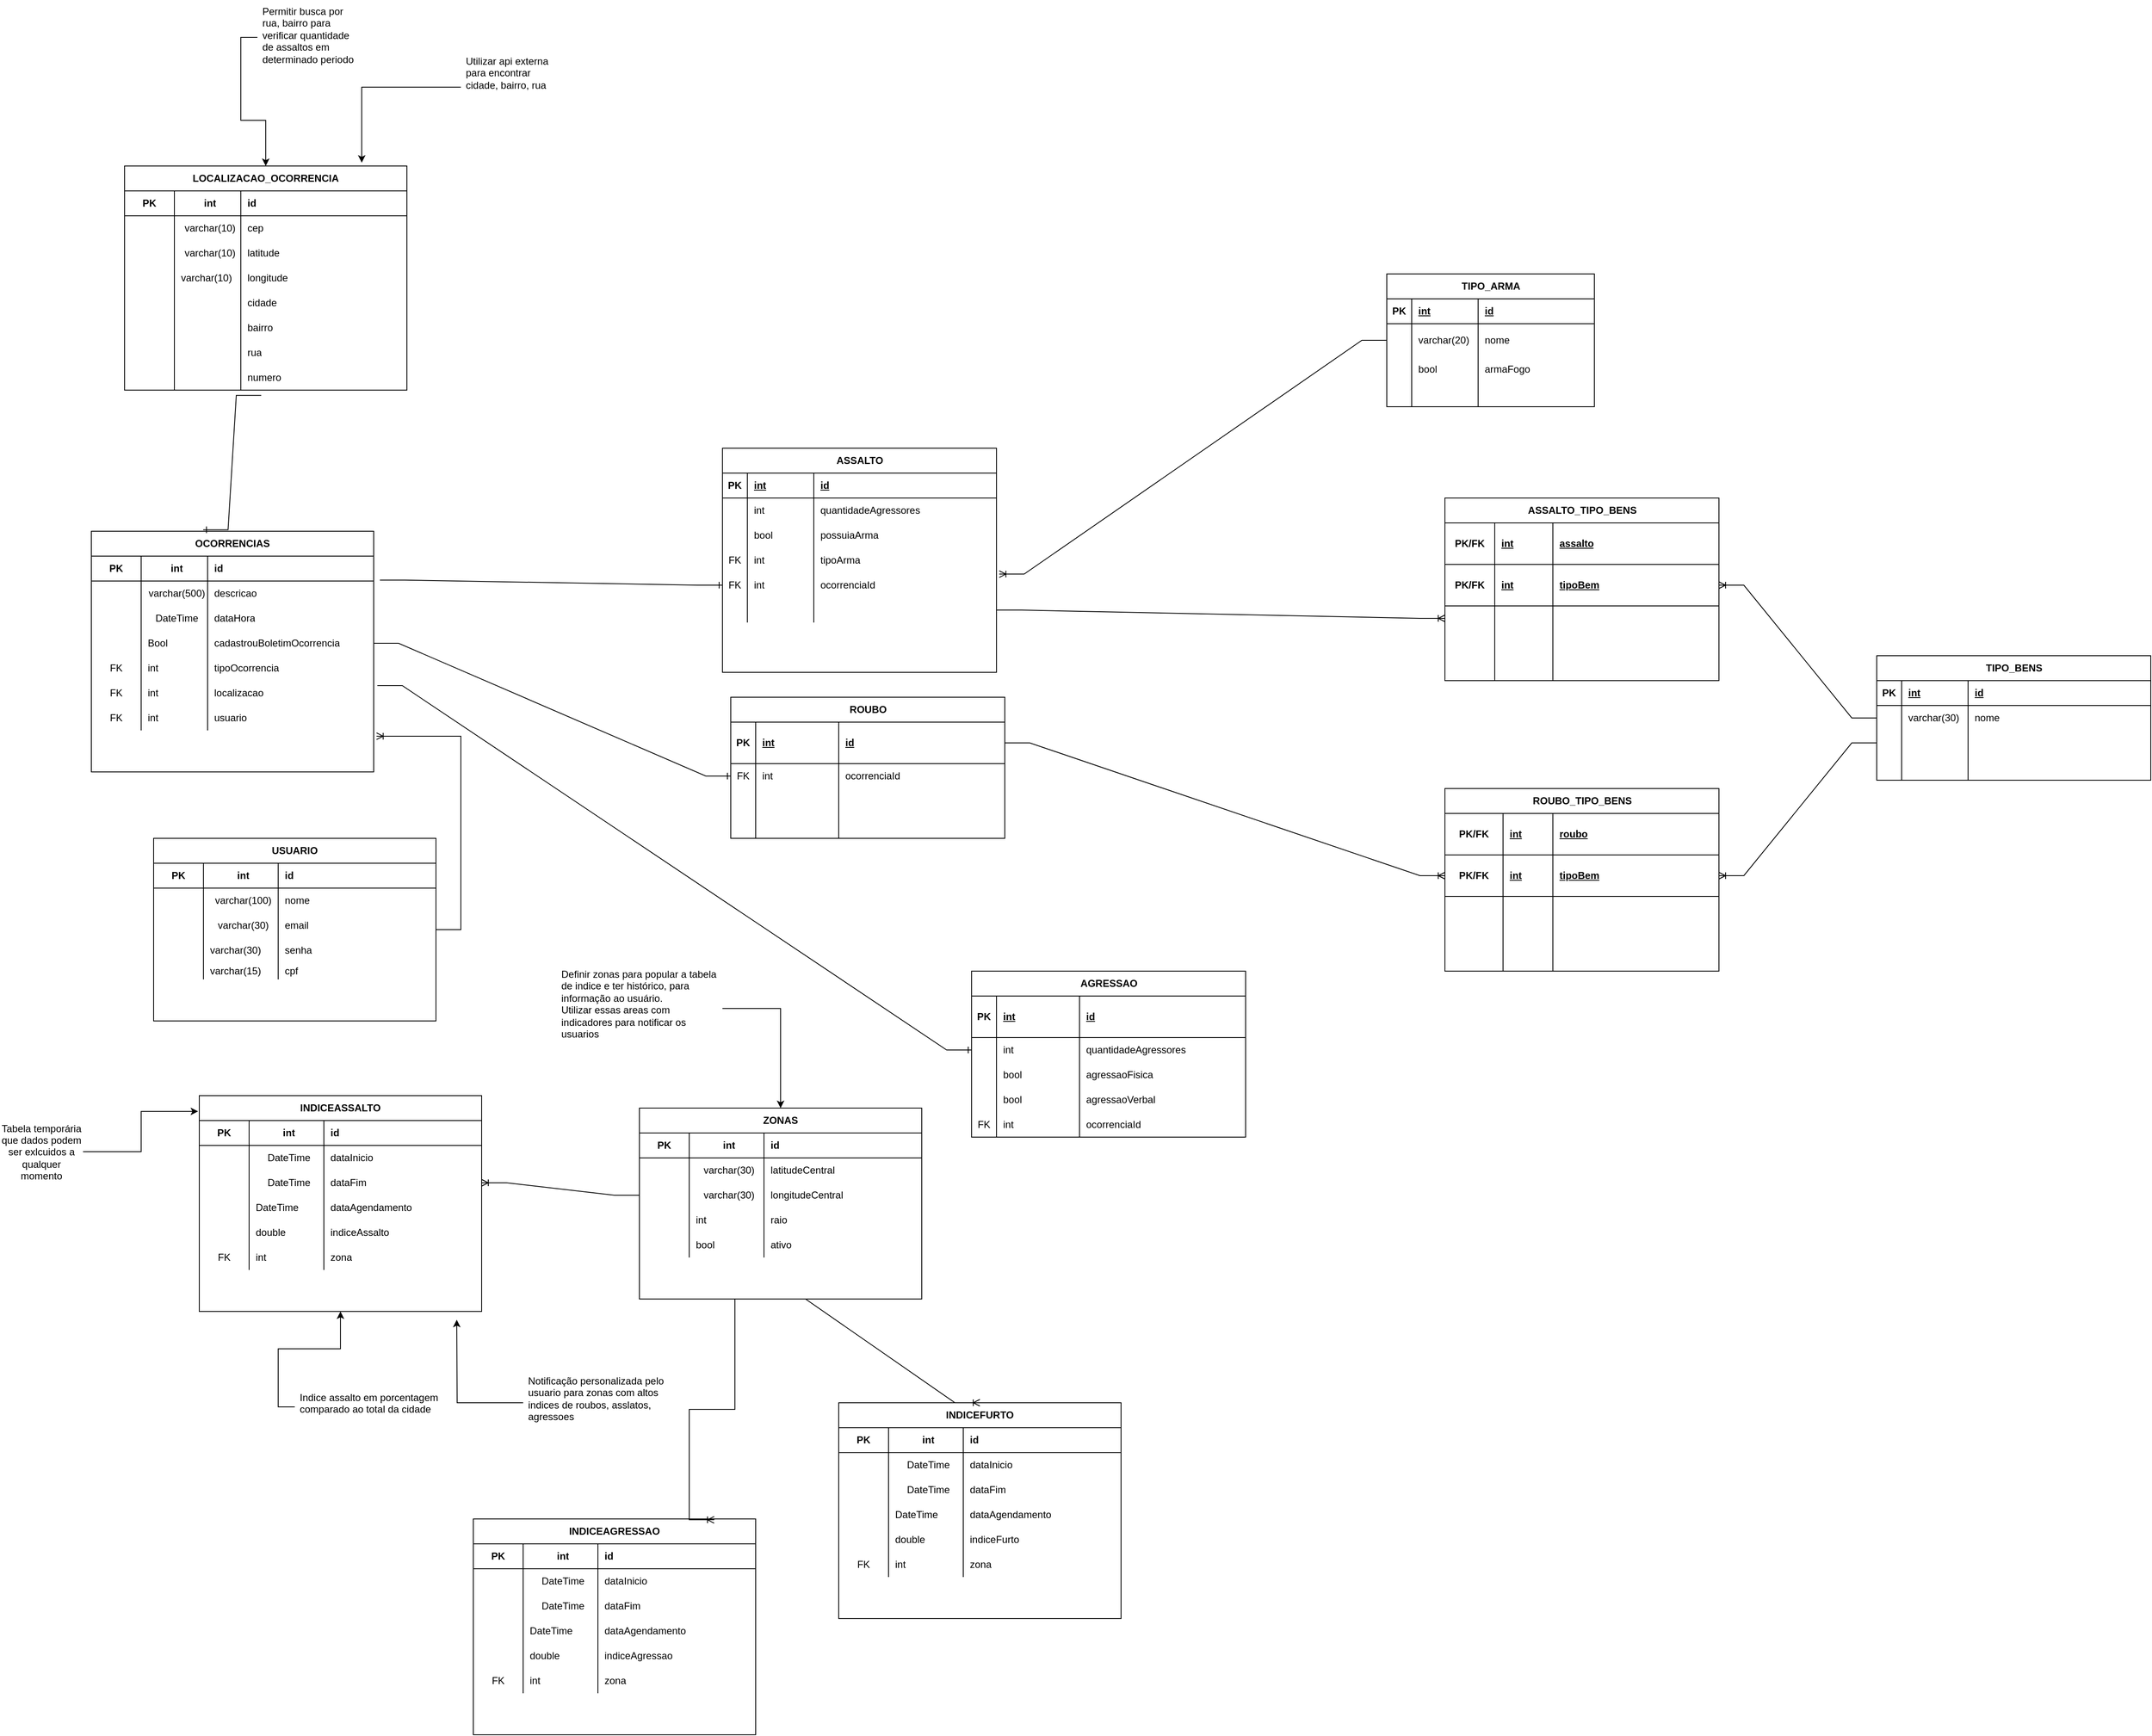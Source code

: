 <mxfile version="13.9.9" type="device"><diagram id="R2lEEEUBdFMjLlhIrx00" name="Page-1"><mxGraphModel dx="2374" dy="2274" grid="1" gridSize="10" guides="1" tooltips="1" connect="1" arrows="1" fold="1" page="1" pageScale="1" pageWidth="850" pageHeight="1100" math="0" shadow="0" extFonts="Permanent Marker^https://fonts.googleapis.com/css?family=Permanent+Marker"><root><mxCell id="0"/><mxCell id="1" parent="0"/><mxCell id="ggK8DfkqS9XMp0oOM9uy-8" value="OCORRENCIAS" style="shape=table;startSize=30;container=1;collapsible=1;childLayout=tableLayout;fixedRows=1;rowLines=0;fontStyle=1;align=center;resizeLast=1;html=1;whiteSpace=wrap;" parent="1" vertex="1"><mxGeometry x="180" y="200" width="340" height="290" as="geometry"/></mxCell><mxCell id="ggK8DfkqS9XMp0oOM9uy-12" value="" style="shape=tableRow;horizontal=0;startSize=0;swimlaneHead=0;swimlaneBody=0;fillColor=none;collapsible=0;dropTarget=0;points=[[0,0.5],[1,0.5]];portConstraint=eastwest;top=0;left=0;right=0;bottom=1;html=1;" parent="ggK8DfkqS9XMp0oOM9uy-8" vertex="1"><mxGeometry y="30" width="340" height="30" as="geometry"/></mxCell><mxCell id="ggK8DfkqS9XMp0oOM9uy-13" value="PK" style="shape=partialRectangle;connectable=0;fillColor=none;top=0;left=0;bottom=0;right=0;fontStyle=1;overflow=hidden;html=1;whiteSpace=wrap;" parent="ggK8DfkqS9XMp0oOM9uy-12" vertex="1"><mxGeometry width="60" height="30" as="geometry"><mxRectangle width="60" height="30" as="alternateBounds"/></mxGeometry></mxCell><mxCell id="ggK8DfkqS9XMp0oOM9uy-29" value="int" style="shape=partialRectangle;connectable=0;fillColor=none;top=0;left=0;bottom=0;right=0;align=center;spacingLeft=6;fontStyle=1;overflow=hidden;html=1;whiteSpace=wrap;" parent="ggK8DfkqS9XMp0oOM9uy-12" vertex="1"><mxGeometry x="60" width="80" height="30" as="geometry"><mxRectangle width="80" height="30" as="alternateBounds"/></mxGeometry></mxCell><mxCell id="ggK8DfkqS9XMp0oOM9uy-14" value="id" style="shape=partialRectangle;connectable=0;fillColor=none;top=0;left=0;bottom=0;right=0;align=left;spacingLeft=6;fontStyle=1;overflow=hidden;html=1;whiteSpace=wrap;" parent="ggK8DfkqS9XMp0oOM9uy-12" vertex="1"><mxGeometry x="140" width="200" height="30" as="geometry"><mxRectangle width="200" height="30" as="alternateBounds"/></mxGeometry></mxCell><mxCell id="ggK8DfkqS9XMp0oOM9uy-15" value="" style="shape=tableRow;horizontal=0;startSize=0;swimlaneHead=0;swimlaneBody=0;fillColor=none;collapsible=0;dropTarget=0;points=[[0,0.5],[1,0.5]];portConstraint=eastwest;top=0;left=0;right=0;bottom=0;html=1;" parent="ggK8DfkqS9XMp0oOM9uy-8" vertex="1"><mxGeometry y="60" width="340" height="30" as="geometry"/></mxCell><mxCell id="ggK8DfkqS9XMp0oOM9uy-16" value="" style="shape=partialRectangle;connectable=0;fillColor=none;top=0;left=0;bottom=0;right=0;editable=1;overflow=hidden;html=1;whiteSpace=wrap;" parent="ggK8DfkqS9XMp0oOM9uy-15" vertex="1"><mxGeometry width="60" height="30" as="geometry"><mxRectangle width="60" height="30" as="alternateBounds"/></mxGeometry></mxCell><mxCell id="ggK8DfkqS9XMp0oOM9uy-30" value="varchar(500)" style="shape=partialRectangle;connectable=0;fillColor=none;top=0;left=0;bottom=0;right=0;align=center;spacingLeft=6;overflow=hidden;html=1;whiteSpace=wrap;" parent="ggK8DfkqS9XMp0oOM9uy-15" vertex="1"><mxGeometry x="60" width="80" height="30" as="geometry"><mxRectangle width="80" height="30" as="alternateBounds"/></mxGeometry></mxCell><mxCell id="ggK8DfkqS9XMp0oOM9uy-17" value="descricao" style="shape=partialRectangle;connectable=0;fillColor=none;top=0;left=0;bottom=0;right=0;align=left;spacingLeft=6;overflow=hidden;html=1;whiteSpace=wrap;" parent="ggK8DfkqS9XMp0oOM9uy-15" vertex="1"><mxGeometry x="140" width="200" height="30" as="geometry"><mxRectangle width="200" height="30" as="alternateBounds"/></mxGeometry></mxCell><mxCell id="ggK8DfkqS9XMp0oOM9uy-18" value="" style="shape=tableRow;horizontal=0;startSize=0;swimlaneHead=0;swimlaneBody=0;fillColor=none;collapsible=0;dropTarget=0;points=[[0,0.5],[1,0.5]];portConstraint=eastwest;top=0;left=0;right=0;bottom=0;html=1;" parent="ggK8DfkqS9XMp0oOM9uy-8" vertex="1"><mxGeometry y="90" width="340" height="30" as="geometry"/></mxCell><mxCell id="ggK8DfkqS9XMp0oOM9uy-19" value="" style="shape=partialRectangle;connectable=0;fillColor=none;top=0;left=0;bottom=0;right=0;editable=1;overflow=hidden;html=1;whiteSpace=wrap;" parent="ggK8DfkqS9XMp0oOM9uy-18" vertex="1"><mxGeometry width="60" height="30" as="geometry"><mxRectangle width="60" height="30" as="alternateBounds"/></mxGeometry></mxCell><mxCell id="ggK8DfkqS9XMp0oOM9uy-31" value="DateTime" style="shape=partialRectangle;connectable=0;fillColor=none;top=0;left=0;bottom=0;right=0;align=center;spacingLeft=6;overflow=hidden;html=1;whiteSpace=wrap;" parent="ggK8DfkqS9XMp0oOM9uy-18" vertex="1"><mxGeometry x="60" width="80" height="30" as="geometry"><mxRectangle width="80" height="30" as="alternateBounds"/></mxGeometry></mxCell><mxCell id="ggK8DfkqS9XMp0oOM9uy-20" value="dataHora" style="shape=partialRectangle;connectable=0;fillColor=none;top=0;left=0;bottom=0;right=0;align=left;spacingLeft=6;overflow=hidden;html=1;whiteSpace=wrap;" parent="ggK8DfkqS9XMp0oOM9uy-18" vertex="1"><mxGeometry x="140" width="200" height="30" as="geometry"><mxRectangle width="200" height="30" as="alternateBounds"/></mxGeometry></mxCell><mxCell id="ggK8DfkqS9XMp0oOM9uy-26" style="shape=tableRow;horizontal=0;startSize=0;swimlaneHead=0;swimlaneBody=0;fillColor=none;collapsible=0;dropTarget=0;points=[[0,0.5],[1,0.5]];portConstraint=eastwest;top=0;left=0;right=0;bottom=0;html=1;" parent="ggK8DfkqS9XMp0oOM9uy-8" vertex="1"><mxGeometry y="120" width="340" height="30" as="geometry"/></mxCell><mxCell id="ggK8DfkqS9XMp0oOM9uy-27" style="shape=partialRectangle;connectable=0;fillColor=none;top=0;left=0;bottom=0;right=0;editable=1;overflow=hidden;html=1;whiteSpace=wrap;" parent="ggK8DfkqS9XMp0oOM9uy-26" vertex="1"><mxGeometry width="60" height="30" as="geometry"><mxRectangle width="60" height="30" as="alternateBounds"/></mxGeometry></mxCell><mxCell id="ggK8DfkqS9XMp0oOM9uy-32" value="Bool" style="shape=partialRectangle;connectable=0;fillColor=none;top=0;left=0;bottom=0;right=0;align=left;spacingLeft=6;overflow=hidden;html=1;whiteSpace=wrap;" parent="ggK8DfkqS9XMp0oOM9uy-26" vertex="1"><mxGeometry x="60" width="80" height="30" as="geometry"><mxRectangle width="80" height="30" as="alternateBounds"/></mxGeometry></mxCell><mxCell id="ggK8DfkqS9XMp0oOM9uy-28" value="cadastrouBoletimOcorrencia" style="shape=partialRectangle;connectable=0;fillColor=none;top=0;left=0;bottom=0;right=0;align=left;spacingLeft=6;overflow=hidden;html=1;whiteSpace=wrap;" parent="ggK8DfkqS9XMp0oOM9uy-26" vertex="1"><mxGeometry x="140" width="200" height="30" as="geometry"><mxRectangle width="200" height="30" as="alternateBounds"/></mxGeometry></mxCell><mxCell id="ggK8DfkqS9XMp0oOM9uy-303" style="shape=tableRow;horizontal=0;startSize=0;swimlaneHead=0;swimlaneBody=0;fillColor=none;collapsible=0;dropTarget=0;points=[[0,0.5],[1,0.5]];portConstraint=eastwest;top=0;left=0;right=0;bottom=0;html=1;" parent="ggK8DfkqS9XMp0oOM9uy-8" vertex="1"><mxGeometry y="150" width="340" height="30" as="geometry"/></mxCell><mxCell id="ggK8DfkqS9XMp0oOM9uy-304" value="FK" style="shape=partialRectangle;connectable=0;fillColor=none;top=0;left=0;bottom=0;right=0;editable=1;overflow=hidden;html=1;whiteSpace=wrap;" parent="ggK8DfkqS9XMp0oOM9uy-303" vertex="1"><mxGeometry width="60" height="30" as="geometry"><mxRectangle width="60" height="30" as="alternateBounds"/></mxGeometry></mxCell><mxCell id="ggK8DfkqS9XMp0oOM9uy-305" value="int" style="shape=partialRectangle;connectable=0;fillColor=none;top=0;left=0;bottom=0;right=0;align=left;spacingLeft=6;overflow=hidden;html=1;whiteSpace=wrap;" parent="ggK8DfkqS9XMp0oOM9uy-303" vertex="1"><mxGeometry x="60" width="80" height="30" as="geometry"><mxRectangle width="80" height="30" as="alternateBounds"/></mxGeometry></mxCell><mxCell id="ggK8DfkqS9XMp0oOM9uy-306" value="tipoOcorrencia" style="shape=partialRectangle;connectable=0;fillColor=none;top=0;left=0;bottom=0;right=0;align=left;spacingLeft=6;overflow=hidden;html=1;whiteSpace=wrap;" parent="ggK8DfkqS9XMp0oOM9uy-303" vertex="1"><mxGeometry x="140" width="200" height="30" as="geometry"><mxRectangle width="200" height="30" as="alternateBounds"/></mxGeometry></mxCell><mxCell id="ggK8DfkqS9XMp0oOM9uy-322" style="shape=tableRow;horizontal=0;startSize=0;swimlaneHead=0;swimlaneBody=0;fillColor=none;collapsible=0;dropTarget=0;points=[[0,0.5],[1,0.5]];portConstraint=eastwest;top=0;left=0;right=0;bottom=0;html=1;" parent="ggK8DfkqS9XMp0oOM9uy-8" vertex="1"><mxGeometry y="180" width="340" height="30" as="geometry"/></mxCell><mxCell id="ggK8DfkqS9XMp0oOM9uy-323" value="FK" style="shape=partialRectangle;connectable=0;fillColor=none;top=0;left=0;bottom=0;right=0;editable=1;overflow=hidden;html=1;whiteSpace=wrap;" parent="ggK8DfkqS9XMp0oOM9uy-322" vertex="1"><mxGeometry width="60" height="30" as="geometry"><mxRectangle width="60" height="30" as="alternateBounds"/></mxGeometry></mxCell><mxCell id="ggK8DfkqS9XMp0oOM9uy-324" value="int" style="shape=partialRectangle;connectable=0;fillColor=none;top=0;left=0;bottom=0;right=0;align=left;spacingLeft=6;overflow=hidden;html=1;whiteSpace=wrap;" parent="ggK8DfkqS9XMp0oOM9uy-322" vertex="1"><mxGeometry x="60" width="80" height="30" as="geometry"><mxRectangle width="80" height="30" as="alternateBounds"/></mxGeometry></mxCell><mxCell id="ggK8DfkqS9XMp0oOM9uy-325" value="localizacao" style="shape=partialRectangle;connectable=0;fillColor=none;top=0;left=0;bottom=0;right=0;align=left;spacingLeft=6;overflow=hidden;html=1;whiteSpace=wrap;" parent="ggK8DfkqS9XMp0oOM9uy-322" vertex="1"><mxGeometry x="140" width="200" height="30" as="geometry"><mxRectangle width="200" height="30" as="alternateBounds"/></mxGeometry></mxCell><mxCell id="ggK8DfkqS9XMp0oOM9uy-328" style="shape=tableRow;horizontal=0;startSize=0;swimlaneHead=0;swimlaneBody=0;fillColor=none;collapsible=0;dropTarget=0;points=[[0,0.5],[1,0.5]];portConstraint=eastwest;top=0;left=0;right=0;bottom=0;html=1;" parent="ggK8DfkqS9XMp0oOM9uy-8" vertex="1"><mxGeometry y="210" width="340" height="30" as="geometry"/></mxCell><mxCell id="ggK8DfkqS9XMp0oOM9uy-329" value="FK" style="shape=partialRectangle;connectable=0;fillColor=none;top=0;left=0;bottom=0;right=0;editable=1;overflow=hidden;html=1;whiteSpace=wrap;" parent="ggK8DfkqS9XMp0oOM9uy-328" vertex="1"><mxGeometry width="60" height="30" as="geometry"><mxRectangle width="60" height="30" as="alternateBounds"/></mxGeometry></mxCell><mxCell id="ggK8DfkqS9XMp0oOM9uy-330" value="int" style="shape=partialRectangle;connectable=0;fillColor=none;top=0;left=0;bottom=0;right=0;align=left;spacingLeft=6;overflow=hidden;html=1;whiteSpace=wrap;" parent="ggK8DfkqS9XMp0oOM9uy-328" vertex="1"><mxGeometry x="60" width="80" height="30" as="geometry"><mxRectangle width="80" height="30" as="alternateBounds"/></mxGeometry></mxCell><mxCell id="ggK8DfkqS9XMp0oOM9uy-331" value="usuario" style="shape=partialRectangle;connectable=0;fillColor=none;top=0;left=0;bottom=0;right=0;align=left;spacingLeft=6;overflow=hidden;html=1;whiteSpace=wrap;" parent="ggK8DfkqS9XMp0oOM9uy-328" vertex="1"><mxGeometry x="140" width="200" height="30" as="geometry"><mxRectangle width="200" height="30" as="alternateBounds"/></mxGeometry></mxCell><mxCell id="ggK8DfkqS9XMp0oOM9uy-56" value="ASSALTO" style="shape=table;startSize=30;container=1;collapsible=1;childLayout=tableLayout;fixedRows=1;rowLines=0;fontStyle=1;align=center;resizeLast=1;html=1;" parent="1" vertex="1"><mxGeometry x="940" y="100" width="330" height="270" as="geometry"/></mxCell><mxCell id="ggK8DfkqS9XMp0oOM9uy-57" value="" style="shape=tableRow;horizontal=0;startSize=0;swimlaneHead=0;swimlaneBody=0;fillColor=none;collapsible=0;dropTarget=0;points=[[0,0.5],[1,0.5]];portConstraint=eastwest;top=0;left=0;right=0;bottom=1;" parent="ggK8DfkqS9XMp0oOM9uy-56" vertex="1"><mxGeometry y="30" width="330" height="30" as="geometry"/></mxCell><mxCell id="ggK8DfkqS9XMp0oOM9uy-58" value="PK" style="shape=partialRectangle;connectable=0;fillColor=none;top=0;left=0;bottom=0;right=0;fontStyle=1;overflow=hidden;whiteSpace=wrap;html=1;" parent="ggK8DfkqS9XMp0oOM9uy-57" vertex="1"><mxGeometry width="30" height="30" as="geometry"><mxRectangle width="30" height="30" as="alternateBounds"/></mxGeometry></mxCell><mxCell id="ggK8DfkqS9XMp0oOM9uy-69" value="int" style="shape=partialRectangle;connectable=0;fillColor=none;top=0;left=0;bottom=0;right=0;align=left;spacingLeft=6;fontStyle=5;overflow=hidden;whiteSpace=wrap;html=1;" parent="ggK8DfkqS9XMp0oOM9uy-57" vertex="1"><mxGeometry x="30" width="80" height="30" as="geometry"><mxRectangle width="80" height="30" as="alternateBounds"/></mxGeometry></mxCell><mxCell id="ggK8DfkqS9XMp0oOM9uy-59" value="id" style="shape=partialRectangle;connectable=0;fillColor=none;top=0;left=0;bottom=0;right=0;align=left;spacingLeft=6;fontStyle=5;overflow=hidden;whiteSpace=wrap;html=1;" parent="ggK8DfkqS9XMp0oOM9uy-57" vertex="1"><mxGeometry x="110" width="220" height="30" as="geometry"><mxRectangle width="220" height="30" as="alternateBounds"/></mxGeometry></mxCell><mxCell id="ggK8DfkqS9XMp0oOM9uy-60" value="" style="shape=tableRow;horizontal=0;startSize=0;swimlaneHead=0;swimlaneBody=0;fillColor=none;collapsible=0;dropTarget=0;points=[[0,0.5],[1,0.5]];portConstraint=eastwest;top=0;left=0;right=0;bottom=0;" parent="ggK8DfkqS9XMp0oOM9uy-56" vertex="1"><mxGeometry y="60" width="330" height="30" as="geometry"/></mxCell><mxCell id="ggK8DfkqS9XMp0oOM9uy-61" value="" style="shape=partialRectangle;connectable=0;fillColor=none;top=0;left=0;bottom=0;right=0;editable=1;overflow=hidden;whiteSpace=wrap;html=1;" parent="ggK8DfkqS9XMp0oOM9uy-60" vertex="1"><mxGeometry width="30" height="30" as="geometry"><mxRectangle width="30" height="30" as="alternateBounds"/></mxGeometry></mxCell><mxCell id="ggK8DfkqS9XMp0oOM9uy-70" value="int" style="shape=partialRectangle;connectable=0;fillColor=none;top=0;left=0;bottom=0;right=0;align=left;spacingLeft=6;overflow=hidden;whiteSpace=wrap;html=1;" parent="ggK8DfkqS9XMp0oOM9uy-60" vertex="1"><mxGeometry x="30" width="80" height="30" as="geometry"><mxRectangle width="80" height="30" as="alternateBounds"/></mxGeometry></mxCell><mxCell id="ggK8DfkqS9XMp0oOM9uy-62" value="quantidadeAgressores" style="shape=partialRectangle;connectable=0;fillColor=none;top=0;left=0;bottom=0;right=0;align=left;spacingLeft=6;overflow=hidden;whiteSpace=wrap;html=1;" parent="ggK8DfkqS9XMp0oOM9uy-60" vertex="1"><mxGeometry x="110" width="220" height="30" as="geometry"><mxRectangle width="220" height="30" as="alternateBounds"/></mxGeometry></mxCell><mxCell id="ggK8DfkqS9XMp0oOM9uy-63" value="" style="shape=tableRow;horizontal=0;startSize=0;swimlaneHead=0;swimlaneBody=0;fillColor=none;collapsible=0;dropTarget=0;points=[[0,0.5],[1,0.5]];portConstraint=eastwest;top=0;left=0;right=0;bottom=0;" parent="ggK8DfkqS9XMp0oOM9uy-56" vertex="1"><mxGeometry y="90" width="330" height="30" as="geometry"/></mxCell><mxCell id="ggK8DfkqS9XMp0oOM9uy-64" value="" style="shape=partialRectangle;connectable=0;fillColor=none;top=0;left=0;bottom=0;right=0;editable=1;overflow=hidden;whiteSpace=wrap;html=1;" parent="ggK8DfkqS9XMp0oOM9uy-63" vertex="1"><mxGeometry width="30" height="30" as="geometry"><mxRectangle width="30" height="30" as="alternateBounds"/></mxGeometry></mxCell><mxCell id="ggK8DfkqS9XMp0oOM9uy-71" value="bool" style="shape=partialRectangle;connectable=0;fillColor=none;top=0;left=0;bottom=0;right=0;align=left;spacingLeft=6;overflow=hidden;whiteSpace=wrap;html=1;" parent="ggK8DfkqS9XMp0oOM9uy-63" vertex="1"><mxGeometry x="30" width="80" height="30" as="geometry"><mxRectangle width="80" height="30" as="alternateBounds"/></mxGeometry></mxCell><mxCell id="ggK8DfkqS9XMp0oOM9uy-65" value="possuiaArma" style="shape=partialRectangle;connectable=0;fillColor=none;top=0;left=0;bottom=0;right=0;align=left;spacingLeft=6;overflow=hidden;whiteSpace=wrap;html=1;" parent="ggK8DfkqS9XMp0oOM9uy-63" vertex="1"><mxGeometry x="110" width="220" height="30" as="geometry"><mxRectangle width="220" height="30" as="alternateBounds"/></mxGeometry></mxCell><mxCell id="ggK8DfkqS9XMp0oOM9uy-66" value="" style="shape=tableRow;horizontal=0;startSize=0;swimlaneHead=0;swimlaneBody=0;fillColor=none;collapsible=0;dropTarget=0;points=[[0,0.5],[1,0.5]];portConstraint=eastwest;top=0;left=0;right=0;bottom=0;" parent="ggK8DfkqS9XMp0oOM9uy-56" vertex="1"><mxGeometry y="120" width="330" height="30" as="geometry"/></mxCell><mxCell id="ggK8DfkqS9XMp0oOM9uy-67" value="FK" style="shape=partialRectangle;connectable=0;fillColor=none;top=0;left=0;bottom=0;right=0;editable=1;overflow=hidden;whiteSpace=wrap;html=1;" parent="ggK8DfkqS9XMp0oOM9uy-66" vertex="1"><mxGeometry width="30" height="30" as="geometry"><mxRectangle width="30" height="30" as="alternateBounds"/></mxGeometry></mxCell><mxCell id="ggK8DfkqS9XMp0oOM9uy-72" value="int" style="shape=partialRectangle;connectable=0;fillColor=none;top=0;left=0;bottom=0;right=0;align=left;spacingLeft=6;overflow=hidden;whiteSpace=wrap;html=1;" parent="ggK8DfkqS9XMp0oOM9uy-66" vertex="1"><mxGeometry x="30" width="80" height="30" as="geometry"><mxRectangle width="80" height="30" as="alternateBounds"/></mxGeometry></mxCell><mxCell id="ggK8DfkqS9XMp0oOM9uy-68" value="tipoArma" style="shape=partialRectangle;connectable=0;fillColor=none;top=0;left=0;bottom=0;right=0;align=left;spacingLeft=6;overflow=hidden;whiteSpace=wrap;html=1;" parent="ggK8DfkqS9XMp0oOM9uy-66" vertex="1"><mxGeometry x="110" width="220" height="30" as="geometry"><mxRectangle width="220" height="30" as="alternateBounds"/></mxGeometry></mxCell><mxCell id="ggK8DfkqS9XMp0oOM9uy-91" style="shape=tableRow;horizontal=0;startSize=0;swimlaneHead=0;swimlaneBody=0;fillColor=none;collapsible=0;dropTarget=0;points=[[0,0.5],[1,0.5]];portConstraint=eastwest;top=0;left=0;right=0;bottom=0;" parent="ggK8DfkqS9XMp0oOM9uy-56" vertex="1"><mxGeometry y="150" width="330" height="30" as="geometry"/></mxCell><mxCell id="ggK8DfkqS9XMp0oOM9uy-92" value="FK" style="shape=partialRectangle;connectable=0;fillColor=none;top=0;left=0;bottom=0;right=0;editable=1;overflow=hidden;whiteSpace=wrap;html=1;" parent="ggK8DfkqS9XMp0oOM9uy-91" vertex="1"><mxGeometry width="30" height="30" as="geometry"><mxRectangle width="30" height="30" as="alternateBounds"/></mxGeometry></mxCell><mxCell id="ggK8DfkqS9XMp0oOM9uy-93" value="int" style="shape=partialRectangle;connectable=0;fillColor=none;top=0;left=0;bottom=0;right=0;align=left;spacingLeft=6;overflow=hidden;whiteSpace=wrap;html=1;" parent="ggK8DfkqS9XMp0oOM9uy-91" vertex="1"><mxGeometry x="30" width="80" height="30" as="geometry"><mxRectangle width="80" height="30" as="alternateBounds"/></mxGeometry></mxCell><mxCell id="ggK8DfkqS9XMp0oOM9uy-94" value="ocorrenciaId" style="shape=partialRectangle;connectable=0;fillColor=none;top=0;left=0;bottom=0;right=0;align=left;spacingLeft=6;overflow=hidden;whiteSpace=wrap;html=1;" parent="ggK8DfkqS9XMp0oOM9uy-91" vertex="1"><mxGeometry x="110" width="220" height="30" as="geometry"><mxRectangle width="220" height="30" as="alternateBounds"/></mxGeometry></mxCell><mxCell id="ggK8DfkqS9XMp0oOM9uy-95" style="shape=tableRow;horizontal=0;startSize=0;swimlaneHead=0;swimlaneBody=0;fillColor=none;collapsible=0;dropTarget=0;points=[[0,0.5],[1,0.5]];portConstraint=eastwest;top=0;left=0;right=0;bottom=0;" parent="ggK8DfkqS9XMp0oOM9uy-56" vertex="1"><mxGeometry y="180" width="330" height="30" as="geometry"/></mxCell><mxCell id="ggK8DfkqS9XMp0oOM9uy-96" value="" style="shape=partialRectangle;connectable=0;fillColor=none;top=0;left=0;bottom=0;right=0;editable=1;overflow=hidden;whiteSpace=wrap;html=1;" parent="ggK8DfkqS9XMp0oOM9uy-95" vertex="1"><mxGeometry width="30" height="30" as="geometry"><mxRectangle width="30" height="30" as="alternateBounds"/></mxGeometry></mxCell><mxCell id="ggK8DfkqS9XMp0oOM9uy-97" value="" style="shape=partialRectangle;connectable=0;fillColor=none;top=0;left=0;bottom=0;right=0;align=left;spacingLeft=6;overflow=hidden;whiteSpace=wrap;html=1;" parent="ggK8DfkqS9XMp0oOM9uy-95" vertex="1"><mxGeometry x="30" width="80" height="30" as="geometry"><mxRectangle width="80" height="30" as="alternateBounds"/></mxGeometry></mxCell><mxCell id="ggK8DfkqS9XMp0oOM9uy-98" value="" style="shape=partialRectangle;connectable=0;fillColor=none;top=0;left=0;bottom=0;right=0;align=left;spacingLeft=6;overflow=hidden;whiteSpace=wrap;html=1;" parent="ggK8DfkqS9XMp0oOM9uy-95" vertex="1"><mxGeometry x="110" width="220" height="30" as="geometry"><mxRectangle width="220" height="30" as="alternateBounds"/></mxGeometry></mxCell><mxCell id="ggK8DfkqS9XMp0oOM9uy-74" value="TIPO_ARMA" style="shape=table;startSize=30;container=1;collapsible=1;childLayout=tableLayout;fixedRows=1;rowLines=0;fontStyle=1;align=center;resizeLast=1;html=1;" parent="1" vertex="1"><mxGeometry x="1740" y="-110" width="250" height="160" as="geometry"/></mxCell><mxCell id="ggK8DfkqS9XMp0oOM9uy-75" value="" style="shape=tableRow;horizontal=0;startSize=0;swimlaneHead=0;swimlaneBody=0;fillColor=none;collapsible=0;dropTarget=0;points=[[0,0.5],[1,0.5]];portConstraint=eastwest;top=0;left=0;right=0;bottom=1;" parent="ggK8DfkqS9XMp0oOM9uy-74" vertex="1"><mxGeometry y="30" width="250" height="30" as="geometry"/></mxCell><mxCell id="ggK8DfkqS9XMp0oOM9uy-76" value="PK" style="shape=partialRectangle;connectable=0;fillColor=none;top=0;left=0;bottom=0;right=0;fontStyle=1;overflow=hidden;whiteSpace=wrap;html=1;" parent="ggK8DfkqS9XMp0oOM9uy-75" vertex="1"><mxGeometry width="30" height="30" as="geometry"><mxRectangle width="30" height="30" as="alternateBounds"/></mxGeometry></mxCell><mxCell id="ggK8DfkqS9XMp0oOM9uy-87" value="int" style="shape=partialRectangle;connectable=0;fillColor=none;top=0;left=0;bottom=0;right=0;align=left;spacingLeft=6;fontStyle=5;overflow=hidden;whiteSpace=wrap;html=1;" parent="ggK8DfkqS9XMp0oOM9uy-75" vertex="1"><mxGeometry x="30" width="80" height="30" as="geometry"><mxRectangle width="80" height="30" as="alternateBounds"/></mxGeometry></mxCell><mxCell id="ggK8DfkqS9XMp0oOM9uy-77" value="id" style="shape=partialRectangle;connectable=0;fillColor=none;top=0;left=0;bottom=0;right=0;align=left;spacingLeft=6;fontStyle=5;overflow=hidden;whiteSpace=wrap;html=1;" parent="ggK8DfkqS9XMp0oOM9uy-75" vertex="1"><mxGeometry x="110" width="140" height="30" as="geometry"><mxRectangle width="140" height="30" as="alternateBounds"/></mxGeometry></mxCell><mxCell id="ggK8DfkqS9XMp0oOM9uy-78" value="" style="shape=tableRow;horizontal=0;startSize=0;swimlaneHead=0;swimlaneBody=0;fillColor=none;collapsible=0;dropTarget=0;points=[[0,0.5],[1,0.5]];portConstraint=eastwest;top=0;left=0;right=0;bottom=0;" parent="ggK8DfkqS9XMp0oOM9uy-74" vertex="1"><mxGeometry y="60" width="250" height="40" as="geometry"/></mxCell><mxCell id="ggK8DfkqS9XMp0oOM9uy-79" value="" style="shape=partialRectangle;connectable=0;fillColor=none;top=0;left=0;bottom=0;right=0;editable=1;overflow=hidden;whiteSpace=wrap;html=1;" parent="ggK8DfkqS9XMp0oOM9uy-78" vertex="1"><mxGeometry width="30" height="40" as="geometry"><mxRectangle width="30" height="40" as="alternateBounds"/></mxGeometry></mxCell><mxCell id="ggK8DfkqS9XMp0oOM9uy-88" value="varchar(20)" style="shape=partialRectangle;connectable=0;fillColor=none;top=0;left=0;bottom=0;right=0;align=left;spacingLeft=6;overflow=hidden;whiteSpace=wrap;html=1;" parent="ggK8DfkqS9XMp0oOM9uy-78" vertex="1"><mxGeometry x="30" width="80" height="40" as="geometry"><mxRectangle width="80" height="40" as="alternateBounds"/></mxGeometry></mxCell><mxCell id="ggK8DfkqS9XMp0oOM9uy-80" value="nome" style="shape=partialRectangle;connectable=0;fillColor=none;top=0;left=0;bottom=0;right=0;align=left;spacingLeft=6;overflow=hidden;whiteSpace=wrap;html=1;" parent="ggK8DfkqS9XMp0oOM9uy-78" vertex="1"><mxGeometry x="110" width="140" height="40" as="geometry"><mxRectangle width="140" height="40" as="alternateBounds"/></mxGeometry></mxCell><mxCell id="ggK8DfkqS9XMp0oOM9uy-81" value="" style="shape=tableRow;horizontal=0;startSize=0;swimlaneHead=0;swimlaneBody=0;fillColor=none;collapsible=0;dropTarget=0;points=[[0,0.5],[1,0.5]];portConstraint=eastwest;top=0;left=0;right=0;bottom=0;" parent="ggK8DfkqS9XMp0oOM9uy-74" vertex="1"><mxGeometry y="100" width="250" height="30" as="geometry"/></mxCell><mxCell id="ggK8DfkqS9XMp0oOM9uy-82" value="" style="shape=partialRectangle;connectable=0;fillColor=none;top=0;left=0;bottom=0;right=0;editable=1;overflow=hidden;whiteSpace=wrap;html=1;" parent="ggK8DfkqS9XMp0oOM9uy-81" vertex="1"><mxGeometry width="30" height="30" as="geometry"><mxRectangle width="30" height="30" as="alternateBounds"/></mxGeometry></mxCell><mxCell id="ggK8DfkqS9XMp0oOM9uy-89" value="bool" style="shape=partialRectangle;connectable=0;fillColor=none;top=0;left=0;bottom=0;right=0;align=left;spacingLeft=6;overflow=hidden;whiteSpace=wrap;html=1;" parent="ggK8DfkqS9XMp0oOM9uy-81" vertex="1"><mxGeometry x="30" width="80" height="30" as="geometry"><mxRectangle width="80" height="30" as="alternateBounds"/></mxGeometry></mxCell><mxCell id="ggK8DfkqS9XMp0oOM9uy-83" value="armaFogo" style="shape=partialRectangle;connectable=0;fillColor=none;top=0;left=0;bottom=0;right=0;align=left;spacingLeft=6;overflow=hidden;whiteSpace=wrap;html=1;" parent="ggK8DfkqS9XMp0oOM9uy-81" vertex="1"><mxGeometry x="110" width="140" height="30" as="geometry"><mxRectangle width="140" height="30" as="alternateBounds"/></mxGeometry></mxCell><mxCell id="ggK8DfkqS9XMp0oOM9uy-84" value="" style="shape=tableRow;horizontal=0;startSize=0;swimlaneHead=0;swimlaneBody=0;fillColor=none;collapsible=0;dropTarget=0;points=[[0,0.5],[1,0.5]];portConstraint=eastwest;top=0;left=0;right=0;bottom=0;" parent="ggK8DfkqS9XMp0oOM9uy-74" vertex="1"><mxGeometry y="130" width="250" height="30" as="geometry"/></mxCell><mxCell id="ggK8DfkqS9XMp0oOM9uy-85" value="" style="shape=partialRectangle;connectable=0;fillColor=none;top=0;left=0;bottom=0;right=0;editable=1;overflow=hidden;whiteSpace=wrap;html=1;" parent="ggK8DfkqS9XMp0oOM9uy-84" vertex="1"><mxGeometry width="30" height="30" as="geometry"><mxRectangle width="30" height="30" as="alternateBounds"/></mxGeometry></mxCell><mxCell id="ggK8DfkqS9XMp0oOM9uy-90" style="shape=partialRectangle;connectable=0;fillColor=none;top=0;left=0;bottom=0;right=0;align=left;spacingLeft=6;overflow=hidden;whiteSpace=wrap;html=1;" parent="ggK8DfkqS9XMp0oOM9uy-84" vertex="1"><mxGeometry x="30" width="80" height="30" as="geometry"><mxRectangle width="80" height="30" as="alternateBounds"/></mxGeometry></mxCell><mxCell id="ggK8DfkqS9XMp0oOM9uy-86" value="" style="shape=partialRectangle;connectable=0;fillColor=none;top=0;left=0;bottom=0;right=0;align=left;spacingLeft=6;overflow=hidden;whiteSpace=wrap;html=1;" parent="ggK8DfkqS9XMp0oOM9uy-84" vertex="1"><mxGeometry x="110" width="140" height="30" as="geometry"><mxRectangle width="140" height="30" as="alternateBounds"/></mxGeometry></mxCell><mxCell id="ggK8DfkqS9XMp0oOM9uy-99" value="TIPO_BENS" style="shape=table;startSize=30;container=1;collapsible=1;childLayout=tableLayout;fixedRows=1;rowLines=0;fontStyle=1;align=center;resizeLast=1;html=1;" parent="1" vertex="1"><mxGeometry x="2330" y="350" width="330" height="150" as="geometry"/></mxCell><mxCell id="ggK8DfkqS9XMp0oOM9uy-100" value="" style="shape=tableRow;horizontal=0;startSize=0;swimlaneHead=0;swimlaneBody=0;fillColor=none;collapsible=0;dropTarget=0;points=[[0,0.5],[1,0.5]];portConstraint=eastwest;top=0;left=0;right=0;bottom=1;" parent="ggK8DfkqS9XMp0oOM9uy-99" vertex="1"><mxGeometry y="30" width="330" height="30" as="geometry"/></mxCell><mxCell id="ggK8DfkqS9XMp0oOM9uy-101" value="PK" style="shape=partialRectangle;connectable=0;fillColor=none;top=0;left=0;bottom=0;right=0;fontStyle=1;overflow=hidden;whiteSpace=wrap;html=1;" parent="ggK8DfkqS9XMp0oOM9uy-100" vertex="1"><mxGeometry width="30" height="30" as="geometry"><mxRectangle width="30" height="30" as="alternateBounds"/></mxGeometry></mxCell><mxCell id="ggK8DfkqS9XMp0oOM9uy-112" value="int" style="shape=partialRectangle;connectable=0;fillColor=none;top=0;left=0;bottom=0;right=0;align=left;spacingLeft=6;fontStyle=5;overflow=hidden;whiteSpace=wrap;html=1;" parent="ggK8DfkqS9XMp0oOM9uy-100" vertex="1"><mxGeometry x="30" width="80" height="30" as="geometry"><mxRectangle width="80" height="30" as="alternateBounds"/></mxGeometry></mxCell><mxCell id="ggK8DfkqS9XMp0oOM9uy-102" value="id" style="shape=partialRectangle;connectable=0;fillColor=none;top=0;left=0;bottom=0;right=0;align=left;spacingLeft=6;fontStyle=5;overflow=hidden;whiteSpace=wrap;html=1;" parent="ggK8DfkqS9XMp0oOM9uy-100" vertex="1"><mxGeometry x="110" width="220" height="30" as="geometry"><mxRectangle width="220" height="30" as="alternateBounds"/></mxGeometry></mxCell><mxCell id="ggK8DfkqS9XMp0oOM9uy-103" value="" style="shape=tableRow;horizontal=0;startSize=0;swimlaneHead=0;swimlaneBody=0;fillColor=none;collapsible=0;dropTarget=0;points=[[0,0.5],[1,0.5]];portConstraint=eastwest;top=0;left=0;right=0;bottom=0;" parent="ggK8DfkqS9XMp0oOM9uy-99" vertex="1"><mxGeometry y="60" width="330" height="30" as="geometry"/></mxCell><mxCell id="ggK8DfkqS9XMp0oOM9uy-104" value="" style="shape=partialRectangle;connectable=0;fillColor=none;top=0;left=0;bottom=0;right=0;editable=1;overflow=hidden;whiteSpace=wrap;html=1;" parent="ggK8DfkqS9XMp0oOM9uy-103" vertex="1"><mxGeometry width="30" height="30" as="geometry"><mxRectangle width="30" height="30" as="alternateBounds"/></mxGeometry></mxCell><mxCell id="ggK8DfkqS9XMp0oOM9uy-113" value="varchar(30)" style="shape=partialRectangle;connectable=0;fillColor=none;top=0;left=0;bottom=0;right=0;align=left;spacingLeft=6;overflow=hidden;whiteSpace=wrap;html=1;" parent="ggK8DfkqS9XMp0oOM9uy-103" vertex="1"><mxGeometry x="30" width="80" height="30" as="geometry"><mxRectangle width="80" height="30" as="alternateBounds"/></mxGeometry></mxCell><mxCell id="ggK8DfkqS9XMp0oOM9uy-105" value="nome" style="shape=partialRectangle;connectable=0;fillColor=none;top=0;left=0;bottom=0;right=0;align=left;spacingLeft=6;overflow=hidden;whiteSpace=wrap;html=1;" parent="ggK8DfkqS9XMp0oOM9uy-103" vertex="1"><mxGeometry x="110" width="220" height="30" as="geometry"><mxRectangle width="220" height="30" as="alternateBounds"/></mxGeometry></mxCell><mxCell id="ggK8DfkqS9XMp0oOM9uy-106" value="" style="shape=tableRow;horizontal=0;startSize=0;swimlaneHead=0;swimlaneBody=0;fillColor=none;collapsible=0;dropTarget=0;points=[[0,0.5],[1,0.5]];portConstraint=eastwest;top=0;left=0;right=0;bottom=0;" parent="ggK8DfkqS9XMp0oOM9uy-99" vertex="1"><mxGeometry y="90" width="330" height="30" as="geometry"/></mxCell><mxCell id="ggK8DfkqS9XMp0oOM9uy-107" value="" style="shape=partialRectangle;connectable=0;fillColor=none;top=0;left=0;bottom=0;right=0;editable=1;overflow=hidden;whiteSpace=wrap;html=1;" parent="ggK8DfkqS9XMp0oOM9uy-106" vertex="1"><mxGeometry width="30" height="30" as="geometry"><mxRectangle width="30" height="30" as="alternateBounds"/></mxGeometry></mxCell><mxCell id="ggK8DfkqS9XMp0oOM9uy-114" style="shape=partialRectangle;connectable=0;fillColor=none;top=0;left=0;bottom=0;right=0;align=left;spacingLeft=6;overflow=hidden;whiteSpace=wrap;html=1;" parent="ggK8DfkqS9XMp0oOM9uy-106" vertex="1"><mxGeometry x="30" width="80" height="30" as="geometry"><mxRectangle width="80" height="30" as="alternateBounds"/></mxGeometry></mxCell><mxCell id="ggK8DfkqS9XMp0oOM9uy-108" value="" style="shape=partialRectangle;connectable=0;fillColor=none;top=0;left=0;bottom=0;right=0;align=left;spacingLeft=6;overflow=hidden;whiteSpace=wrap;html=1;" parent="ggK8DfkqS9XMp0oOM9uy-106" vertex="1"><mxGeometry x="110" width="220" height="30" as="geometry"><mxRectangle width="220" height="30" as="alternateBounds"/></mxGeometry></mxCell><mxCell id="ggK8DfkqS9XMp0oOM9uy-109" value="" style="shape=tableRow;horizontal=0;startSize=0;swimlaneHead=0;swimlaneBody=0;fillColor=none;collapsible=0;dropTarget=0;points=[[0,0.5],[1,0.5]];portConstraint=eastwest;top=0;left=0;right=0;bottom=0;" parent="ggK8DfkqS9XMp0oOM9uy-99" vertex="1"><mxGeometry y="120" width="330" height="30" as="geometry"/></mxCell><mxCell id="ggK8DfkqS9XMp0oOM9uy-110" value="" style="shape=partialRectangle;connectable=0;fillColor=none;top=0;left=0;bottom=0;right=0;editable=1;overflow=hidden;whiteSpace=wrap;html=1;" parent="ggK8DfkqS9XMp0oOM9uy-109" vertex="1"><mxGeometry width="30" height="30" as="geometry"><mxRectangle width="30" height="30" as="alternateBounds"/></mxGeometry></mxCell><mxCell id="ggK8DfkqS9XMp0oOM9uy-115" style="shape=partialRectangle;connectable=0;fillColor=none;top=0;left=0;bottom=0;right=0;align=left;spacingLeft=6;overflow=hidden;whiteSpace=wrap;html=1;" parent="ggK8DfkqS9XMp0oOM9uy-109" vertex="1"><mxGeometry x="30" width="80" height="30" as="geometry"><mxRectangle width="80" height="30" as="alternateBounds"/></mxGeometry></mxCell><mxCell id="ggK8DfkqS9XMp0oOM9uy-111" value="" style="shape=partialRectangle;connectable=0;fillColor=none;top=0;left=0;bottom=0;right=0;align=left;spacingLeft=6;overflow=hidden;whiteSpace=wrap;html=1;" parent="ggK8DfkqS9XMp0oOM9uy-109" vertex="1"><mxGeometry x="110" width="220" height="30" as="geometry"><mxRectangle width="220" height="30" as="alternateBounds"/></mxGeometry></mxCell><mxCell id="ggK8DfkqS9XMp0oOM9uy-116" value="ROUBO" style="shape=table;startSize=30;container=1;collapsible=1;childLayout=tableLayout;fixedRows=1;rowLines=0;fontStyle=1;align=center;resizeLast=1;html=1;" parent="1" vertex="1"><mxGeometry x="950" y="400" width="330" height="170" as="geometry"/></mxCell><mxCell id="ggK8DfkqS9XMp0oOM9uy-117" value="" style="shape=tableRow;horizontal=0;startSize=0;swimlaneHead=0;swimlaneBody=0;fillColor=none;collapsible=0;dropTarget=0;points=[[0,0.5],[1,0.5]];portConstraint=eastwest;top=0;left=0;right=0;bottom=1;" parent="ggK8DfkqS9XMp0oOM9uy-116" vertex="1"><mxGeometry y="30" width="330" height="50" as="geometry"/></mxCell><mxCell id="ggK8DfkqS9XMp0oOM9uy-118" value="PK" style="shape=partialRectangle;connectable=0;fillColor=none;top=0;left=0;bottom=0;right=0;fontStyle=1;overflow=hidden;whiteSpace=wrap;html=1;" parent="ggK8DfkqS9XMp0oOM9uy-117" vertex="1"><mxGeometry width="30" height="50" as="geometry"><mxRectangle width="30" height="50" as="alternateBounds"/></mxGeometry></mxCell><mxCell id="ggK8DfkqS9XMp0oOM9uy-129" value="int" style="shape=partialRectangle;connectable=0;fillColor=none;top=0;left=0;bottom=0;right=0;align=left;spacingLeft=6;fontStyle=5;overflow=hidden;whiteSpace=wrap;html=1;" parent="ggK8DfkqS9XMp0oOM9uy-117" vertex="1"><mxGeometry x="30" width="100" height="50" as="geometry"><mxRectangle width="100" height="50" as="alternateBounds"/></mxGeometry></mxCell><mxCell id="ggK8DfkqS9XMp0oOM9uy-119" value="id" style="shape=partialRectangle;connectable=0;fillColor=none;top=0;left=0;bottom=0;right=0;align=left;spacingLeft=6;fontStyle=5;overflow=hidden;whiteSpace=wrap;html=1;" parent="ggK8DfkqS9XMp0oOM9uy-117" vertex="1"><mxGeometry x="130" width="200" height="50" as="geometry"><mxRectangle width="200" height="50" as="alternateBounds"/></mxGeometry></mxCell><mxCell id="ggK8DfkqS9XMp0oOM9uy-120" value="" style="shape=tableRow;horizontal=0;startSize=0;swimlaneHead=0;swimlaneBody=0;fillColor=none;collapsible=0;dropTarget=0;points=[[0,0.5],[1,0.5]];portConstraint=eastwest;top=0;left=0;right=0;bottom=0;" parent="ggK8DfkqS9XMp0oOM9uy-116" vertex="1"><mxGeometry y="80" width="330" height="30" as="geometry"/></mxCell><mxCell id="ggK8DfkqS9XMp0oOM9uy-121" value="FK" style="shape=partialRectangle;connectable=0;fillColor=none;top=0;left=0;bottom=0;right=0;editable=1;overflow=hidden;whiteSpace=wrap;html=1;" parent="ggK8DfkqS9XMp0oOM9uy-120" vertex="1"><mxGeometry width="30" height="30" as="geometry"><mxRectangle width="30" height="30" as="alternateBounds"/></mxGeometry></mxCell><mxCell id="ggK8DfkqS9XMp0oOM9uy-130" value="int" style="shape=partialRectangle;connectable=0;fillColor=none;top=0;left=0;bottom=0;right=0;align=left;spacingLeft=6;overflow=hidden;whiteSpace=wrap;html=1;" parent="ggK8DfkqS9XMp0oOM9uy-120" vertex="1"><mxGeometry x="30" width="100" height="30" as="geometry"><mxRectangle width="100" height="30" as="alternateBounds"/></mxGeometry></mxCell><mxCell id="ggK8DfkqS9XMp0oOM9uy-122" value="ocorrenciaId" style="shape=partialRectangle;connectable=0;fillColor=none;top=0;left=0;bottom=0;right=0;align=left;spacingLeft=6;overflow=hidden;whiteSpace=wrap;html=1;" parent="ggK8DfkqS9XMp0oOM9uy-120" vertex="1"><mxGeometry x="130" width="200" height="30" as="geometry"><mxRectangle width="200" height="30" as="alternateBounds"/></mxGeometry></mxCell><mxCell id="ggK8DfkqS9XMp0oOM9uy-123" value="" style="shape=tableRow;horizontal=0;startSize=0;swimlaneHead=0;swimlaneBody=0;fillColor=none;collapsible=0;dropTarget=0;points=[[0,0.5],[1,0.5]];portConstraint=eastwest;top=0;left=0;right=0;bottom=0;" parent="ggK8DfkqS9XMp0oOM9uy-116" vertex="1"><mxGeometry y="110" width="330" height="30" as="geometry"/></mxCell><mxCell id="ggK8DfkqS9XMp0oOM9uy-124" value="" style="shape=partialRectangle;connectable=0;fillColor=none;top=0;left=0;bottom=0;right=0;editable=1;overflow=hidden;whiteSpace=wrap;html=1;" parent="ggK8DfkqS9XMp0oOM9uy-123" vertex="1"><mxGeometry width="30" height="30" as="geometry"><mxRectangle width="30" height="30" as="alternateBounds"/></mxGeometry></mxCell><mxCell id="ggK8DfkqS9XMp0oOM9uy-131" value="" style="shape=partialRectangle;connectable=0;fillColor=none;top=0;left=0;bottom=0;right=0;align=left;spacingLeft=6;overflow=hidden;whiteSpace=wrap;html=1;" parent="ggK8DfkqS9XMp0oOM9uy-123" vertex="1"><mxGeometry x="30" width="100" height="30" as="geometry"><mxRectangle width="100" height="30" as="alternateBounds"/></mxGeometry></mxCell><mxCell id="ggK8DfkqS9XMp0oOM9uy-125" value="" style="shape=partialRectangle;connectable=0;fillColor=none;top=0;left=0;bottom=0;right=0;align=left;spacingLeft=6;overflow=hidden;whiteSpace=wrap;html=1;" parent="ggK8DfkqS9XMp0oOM9uy-123" vertex="1"><mxGeometry x="130" width="200" height="30" as="geometry"><mxRectangle width="200" height="30" as="alternateBounds"/></mxGeometry></mxCell><mxCell id="ggK8DfkqS9XMp0oOM9uy-126" value="" style="shape=tableRow;horizontal=0;startSize=0;swimlaneHead=0;swimlaneBody=0;fillColor=none;collapsible=0;dropTarget=0;points=[[0,0.5],[1,0.5]];portConstraint=eastwest;top=0;left=0;right=0;bottom=0;" parent="ggK8DfkqS9XMp0oOM9uy-116" vertex="1"><mxGeometry y="140" width="330" height="30" as="geometry"/></mxCell><mxCell id="ggK8DfkqS9XMp0oOM9uy-127" value="" style="shape=partialRectangle;connectable=0;fillColor=none;top=0;left=0;bottom=0;right=0;editable=1;overflow=hidden;whiteSpace=wrap;html=1;" parent="ggK8DfkqS9XMp0oOM9uy-126" vertex="1"><mxGeometry width="30" height="30" as="geometry"><mxRectangle width="30" height="30" as="alternateBounds"/></mxGeometry></mxCell><mxCell id="ggK8DfkqS9XMp0oOM9uy-132" style="shape=partialRectangle;connectable=0;fillColor=none;top=0;left=0;bottom=0;right=0;align=left;spacingLeft=6;overflow=hidden;whiteSpace=wrap;html=1;" parent="ggK8DfkqS9XMp0oOM9uy-126" vertex="1"><mxGeometry x="30" width="100" height="30" as="geometry"><mxRectangle width="100" height="30" as="alternateBounds"/></mxGeometry></mxCell><mxCell id="ggK8DfkqS9XMp0oOM9uy-128" value="" style="shape=partialRectangle;connectable=0;fillColor=none;top=0;left=0;bottom=0;right=0;align=left;spacingLeft=6;overflow=hidden;whiteSpace=wrap;html=1;" parent="ggK8DfkqS9XMp0oOM9uy-126" vertex="1"><mxGeometry x="130" width="200" height="30" as="geometry"><mxRectangle width="200" height="30" as="alternateBounds"/></mxGeometry></mxCell><mxCell id="ggK8DfkqS9XMp0oOM9uy-133" value="AGRESSAO" style="shape=table;startSize=30;container=1;collapsible=1;childLayout=tableLayout;fixedRows=1;rowLines=0;fontStyle=1;align=center;resizeLast=1;html=1;" parent="1" vertex="1"><mxGeometry x="1240" y="730" width="330" height="200" as="geometry"/></mxCell><mxCell id="ggK8DfkqS9XMp0oOM9uy-134" value="" style="shape=tableRow;horizontal=0;startSize=0;swimlaneHead=0;swimlaneBody=0;fillColor=none;collapsible=0;dropTarget=0;points=[[0,0.5],[1,0.5]];portConstraint=eastwest;top=0;left=0;right=0;bottom=1;" parent="ggK8DfkqS9XMp0oOM9uy-133" vertex="1"><mxGeometry y="30" width="330" height="50" as="geometry"/></mxCell><mxCell id="ggK8DfkqS9XMp0oOM9uy-135" value="PK" style="shape=partialRectangle;connectable=0;fillColor=none;top=0;left=0;bottom=0;right=0;fontStyle=1;overflow=hidden;whiteSpace=wrap;html=1;" parent="ggK8DfkqS9XMp0oOM9uy-134" vertex="1"><mxGeometry width="30" height="50" as="geometry"><mxRectangle width="30" height="50" as="alternateBounds"/></mxGeometry></mxCell><mxCell id="ggK8DfkqS9XMp0oOM9uy-136" value="int" style="shape=partialRectangle;connectable=0;fillColor=none;top=0;left=0;bottom=0;right=0;align=left;spacingLeft=6;fontStyle=5;overflow=hidden;whiteSpace=wrap;html=1;" parent="ggK8DfkqS9XMp0oOM9uy-134" vertex="1"><mxGeometry x="30" width="100" height="50" as="geometry"><mxRectangle width="100" height="50" as="alternateBounds"/></mxGeometry></mxCell><mxCell id="ggK8DfkqS9XMp0oOM9uy-137" value="id" style="shape=partialRectangle;connectable=0;fillColor=none;top=0;left=0;bottom=0;right=0;align=left;spacingLeft=6;fontStyle=5;overflow=hidden;whiteSpace=wrap;html=1;" parent="ggK8DfkqS9XMp0oOM9uy-134" vertex="1"><mxGeometry x="130" width="200" height="50" as="geometry"><mxRectangle width="200" height="50" as="alternateBounds"/></mxGeometry></mxCell><mxCell id="ggK8DfkqS9XMp0oOM9uy-138" value="" style="shape=tableRow;horizontal=0;startSize=0;swimlaneHead=0;swimlaneBody=0;fillColor=none;collapsible=0;dropTarget=0;points=[[0,0.5],[1,0.5]];portConstraint=eastwest;top=0;left=0;right=0;bottom=0;" parent="ggK8DfkqS9XMp0oOM9uy-133" vertex="1"><mxGeometry y="80" width="330" height="30" as="geometry"/></mxCell><mxCell id="ggK8DfkqS9XMp0oOM9uy-139" value="" style="shape=partialRectangle;connectable=0;fillColor=none;top=0;left=0;bottom=0;right=0;editable=1;overflow=hidden;whiteSpace=wrap;html=1;" parent="ggK8DfkqS9XMp0oOM9uy-138" vertex="1"><mxGeometry width="30" height="30" as="geometry"><mxRectangle width="30" height="30" as="alternateBounds"/></mxGeometry></mxCell><mxCell id="ggK8DfkqS9XMp0oOM9uy-140" value="int" style="shape=partialRectangle;connectable=0;fillColor=none;top=0;left=0;bottom=0;right=0;align=left;spacingLeft=6;overflow=hidden;whiteSpace=wrap;html=1;" parent="ggK8DfkqS9XMp0oOM9uy-138" vertex="1"><mxGeometry x="30" width="100" height="30" as="geometry"><mxRectangle width="100" height="30" as="alternateBounds"/></mxGeometry></mxCell><mxCell id="ggK8DfkqS9XMp0oOM9uy-141" value="quantidadeAgressores" style="shape=partialRectangle;connectable=0;fillColor=none;top=0;left=0;bottom=0;right=0;align=left;spacingLeft=6;overflow=hidden;whiteSpace=wrap;html=1;" parent="ggK8DfkqS9XMp0oOM9uy-138" vertex="1"><mxGeometry x="130" width="200" height="30" as="geometry"><mxRectangle width="200" height="30" as="alternateBounds"/></mxGeometry></mxCell><mxCell id="ggK8DfkqS9XMp0oOM9uy-142" value="" style="shape=tableRow;horizontal=0;startSize=0;swimlaneHead=0;swimlaneBody=0;fillColor=none;collapsible=0;dropTarget=0;points=[[0,0.5],[1,0.5]];portConstraint=eastwest;top=0;left=0;right=0;bottom=0;" parent="ggK8DfkqS9XMp0oOM9uy-133" vertex="1"><mxGeometry y="110" width="330" height="30" as="geometry"/></mxCell><mxCell id="ggK8DfkqS9XMp0oOM9uy-143" value="" style="shape=partialRectangle;connectable=0;fillColor=none;top=0;left=0;bottom=0;right=0;editable=1;overflow=hidden;whiteSpace=wrap;html=1;" parent="ggK8DfkqS9XMp0oOM9uy-142" vertex="1"><mxGeometry width="30" height="30" as="geometry"><mxRectangle width="30" height="30" as="alternateBounds"/></mxGeometry></mxCell><mxCell id="ggK8DfkqS9XMp0oOM9uy-144" value="bool" style="shape=partialRectangle;connectable=0;fillColor=none;top=0;left=0;bottom=0;right=0;align=left;spacingLeft=6;overflow=hidden;whiteSpace=wrap;html=1;" parent="ggK8DfkqS9XMp0oOM9uy-142" vertex="1"><mxGeometry x="30" width="100" height="30" as="geometry"><mxRectangle width="100" height="30" as="alternateBounds"/></mxGeometry></mxCell><mxCell id="ggK8DfkqS9XMp0oOM9uy-145" value="agressaoFisica" style="shape=partialRectangle;connectable=0;fillColor=none;top=0;left=0;bottom=0;right=0;align=left;spacingLeft=6;overflow=hidden;whiteSpace=wrap;html=1;" parent="ggK8DfkqS9XMp0oOM9uy-142" vertex="1"><mxGeometry x="130" width="200" height="30" as="geometry"><mxRectangle width="200" height="30" as="alternateBounds"/></mxGeometry></mxCell><mxCell id="ggK8DfkqS9XMp0oOM9uy-146" value="" style="shape=tableRow;horizontal=0;startSize=0;swimlaneHead=0;swimlaneBody=0;fillColor=none;collapsible=0;dropTarget=0;points=[[0,0.5],[1,0.5]];portConstraint=eastwest;top=0;left=0;right=0;bottom=0;" parent="ggK8DfkqS9XMp0oOM9uy-133" vertex="1"><mxGeometry y="140" width="330" height="30" as="geometry"/></mxCell><mxCell id="ggK8DfkqS9XMp0oOM9uy-147" value="" style="shape=partialRectangle;connectable=0;fillColor=none;top=0;left=0;bottom=0;right=0;editable=1;overflow=hidden;whiteSpace=wrap;html=1;" parent="ggK8DfkqS9XMp0oOM9uy-146" vertex="1"><mxGeometry width="30" height="30" as="geometry"><mxRectangle width="30" height="30" as="alternateBounds"/></mxGeometry></mxCell><mxCell id="ggK8DfkqS9XMp0oOM9uy-148" value="bool" style="shape=partialRectangle;connectable=0;fillColor=none;top=0;left=0;bottom=0;right=0;align=left;spacingLeft=6;overflow=hidden;whiteSpace=wrap;html=1;" parent="ggK8DfkqS9XMp0oOM9uy-146" vertex="1"><mxGeometry x="30" width="100" height="30" as="geometry"><mxRectangle width="100" height="30" as="alternateBounds"/></mxGeometry></mxCell><mxCell id="ggK8DfkqS9XMp0oOM9uy-149" value="agressaoVerbal" style="shape=partialRectangle;connectable=0;fillColor=none;top=0;left=0;bottom=0;right=0;align=left;spacingLeft=6;overflow=hidden;whiteSpace=wrap;html=1;" parent="ggK8DfkqS9XMp0oOM9uy-146" vertex="1"><mxGeometry x="130" width="200" height="30" as="geometry"><mxRectangle width="200" height="30" as="alternateBounds"/></mxGeometry></mxCell><mxCell id="ggK8DfkqS9XMp0oOM9uy-312" style="shape=tableRow;horizontal=0;startSize=0;swimlaneHead=0;swimlaneBody=0;fillColor=none;collapsible=0;dropTarget=0;points=[[0,0.5],[1,0.5]];portConstraint=eastwest;top=0;left=0;right=0;bottom=0;" parent="ggK8DfkqS9XMp0oOM9uy-133" vertex="1"><mxGeometry y="170" width="330" height="30" as="geometry"/></mxCell><mxCell id="ggK8DfkqS9XMp0oOM9uy-313" value="FK" style="shape=partialRectangle;connectable=0;fillColor=none;top=0;left=0;bottom=0;right=0;editable=1;overflow=hidden;whiteSpace=wrap;html=1;" parent="ggK8DfkqS9XMp0oOM9uy-312" vertex="1"><mxGeometry width="30" height="30" as="geometry"><mxRectangle width="30" height="30" as="alternateBounds"/></mxGeometry></mxCell><mxCell id="ggK8DfkqS9XMp0oOM9uy-314" value="int" style="shape=partialRectangle;connectable=0;fillColor=none;top=0;left=0;bottom=0;right=0;align=left;spacingLeft=6;overflow=hidden;whiteSpace=wrap;html=1;" parent="ggK8DfkqS9XMp0oOM9uy-312" vertex="1"><mxGeometry x="30" width="100" height="30" as="geometry"><mxRectangle width="100" height="30" as="alternateBounds"/></mxGeometry></mxCell><mxCell id="ggK8DfkqS9XMp0oOM9uy-315" value="ocorrenciaId" style="shape=partialRectangle;connectable=0;fillColor=none;top=0;left=0;bottom=0;right=0;align=left;spacingLeft=6;overflow=hidden;whiteSpace=wrap;html=1;" parent="ggK8DfkqS9XMp0oOM9uy-312" vertex="1"><mxGeometry x="130" width="200" height="30" as="geometry"><mxRectangle width="200" height="30" as="alternateBounds"/></mxGeometry></mxCell><mxCell id="ggK8DfkqS9XMp0oOM9uy-150" value="ASSALTO_TIPO_BENS" style="shape=table;startSize=30;container=1;collapsible=1;childLayout=tableLayout;fixedRows=1;rowLines=0;fontStyle=1;align=center;resizeLast=1;html=1;" parent="1" vertex="1"><mxGeometry x="1810" y="160" width="330" height="220" as="geometry"/></mxCell><mxCell id="ggK8DfkqS9XMp0oOM9uy-151" value="" style="shape=tableRow;horizontal=0;startSize=0;swimlaneHead=0;swimlaneBody=0;fillColor=none;collapsible=0;dropTarget=0;points=[[0,0.5],[1,0.5]];portConstraint=eastwest;top=0;left=0;right=0;bottom=1;" parent="ggK8DfkqS9XMp0oOM9uy-150" vertex="1"><mxGeometry y="30" width="330" height="50" as="geometry"/></mxCell><mxCell id="ggK8DfkqS9XMp0oOM9uy-152" value="PK/FK" style="shape=partialRectangle;connectable=0;fillColor=none;top=0;left=0;bottom=0;right=0;fontStyle=1;overflow=hidden;whiteSpace=wrap;html=1;" parent="ggK8DfkqS9XMp0oOM9uy-151" vertex="1"><mxGeometry width="60" height="50" as="geometry"><mxRectangle width="60" height="50" as="alternateBounds"/></mxGeometry></mxCell><mxCell id="ggK8DfkqS9XMp0oOM9uy-153" value="int" style="shape=partialRectangle;connectable=0;fillColor=none;top=0;left=0;bottom=0;right=0;align=left;spacingLeft=6;fontStyle=5;overflow=hidden;whiteSpace=wrap;html=1;" parent="ggK8DfkqS9XMp0oOM9uy-151" vertex="1"><mxGeometry x="60" width="70" height="50" as="geometry"><mxRectangle width="70" height="50" as="alternateBounds"/></mxGeometry></mxCell><mxCell id="ggK8DfkqS9XMp0oOM9uy-154" value="assalto" style="shape=partialRectangle;connectable=0;fillColor=none;top=0;left=0;bottom=0;right=0;align=left;spacingLeft=6;fontStyle=5;overflow=hidden;whiteSpace=wrap;html=1;" parent="ggK8DfkqS9XMp0oOM9uy-151" vertex="1"><mxGeometry x="130" width="200" height="50" as="geometry"><mxRectangle width="200" height="50" as="alternateBounds"/></mxGeometry></mxCell><mxCell id="ggK8DfkqS9XMp0oOM9uy-184" style="shape=tableRow;horizontal=0;startSize=0;swimlaneHead=0;swimlaneBody=0;fillColor=none;collapsible=0;dropTarget=0;points=[[0,0.5],[1,0.5]];portConstraint=eastwest;top=0;left=0;right=0;bottom=1;" parent="ggK8DfkqS9XMp0oOM9uy-150" vertex="1"><mxGeometry y="80" width="330" height="50" as="geometry"/></mxCell><mxCell id="ggK8DfkqS9XMp0oOM9uy-185" value="PK/FK" style="shape=partialRectangle;connectable=0;fillColor=none;top=0;left=0;bottom=0;right=0;fontStyle=1;overflow=hidden;whiteSpace=wrap;html=1;" parent="ggK8DfkqS9XMp0oOM9uy-184" vertex="1"><mxGeometry width="60" height="50" as="geometry"><mxRectangle width="60" height="50" as="alternateBounds"/></mxGeometry></mxCell><mxCell id="ggK8DfkqS9XMp0oOM9uy-186" value="int" style="shape=partialRectangle;connectable=0;fillColor=none;top=0;left=0;bottom=0;right=0;align=left;spacingLeft=6;fontStyle=5;overflow=hidden;whiteSpace=wrap;html=1;" parent="ggK8DfkqS9XMp0oOM9uy-184" vertex="1"><mxGeometry x="60" width="70" height="50" as="geometry"><mxRectangle width="70" height="50" as="alternateBounds"/></mxGeometry></mxCell><mxCell id="ggK8DfkqS9XMp0oOM9uy-187" value="tipoBem" style="shape=partialRectangle;connectable=0;fillColor=none;top=0;left=0;bottom=0;right=0;align=left;spacingLeft=6;fontStyle=5;overflow=hidden;whiteSpace=wrap;html=1;" parent="ggK8DfkqS9XMp0oOM9uy-184" vertex="1"><mxGeometry x="130" width="200" height="50" as="geometry"><mxRectangle width="200" height="50" as="alternateBounds"/></mxGeometry></mxCell><mxCell id="ggK8DfkqS9XMp0oOM9uy-155" value="" style="shape=tableRow;horizontal=0;startSize=0;swimlaneHead=0;swimlaneBody=0;fillColor=none;collapsible=0;dropTarget=0;points=[[0,0.5],[1,0.5]];portConstraint=eastwest;top=0;left=0;right=0;bottom=0;" parent="ggK8DfkqS9XMp0oOM9uy-150" vertex="1"><mxGeometry y="130" width="330" height="30" as="geometry"/></mxCell><mxCell id="ggK8DfkqS9XMp0oOM9uy-156" value="" style="shape=partialRectangle;connectable=0;fillColor=none;top=0;left=0;bottom=0;right=0;editable=1;overflow=hidden;whiteSpace=wrap;html=1;" parent="ggK8DfkqS9XMp0oOM9uy-155" vertex="1"><mxGeometry width="60" height="30" as="geometry"><mxRectangle width="60" height="30" as="alternateBounds"/></mxGeometry></mxCell><mxCell id="ggK8DfkqS9XMp0oOM9uy-157" value="" style="shape=partialRectangle;connectable=0;fillColor=none;top=0;left=0;bottom=0;right=0;align=left;spacingLeft=6;overflow=hidden;whiteSpace=wrap;html=1;" parent="ggK8DfkqS9XMp0oOM9uy-155" vertex="1"><mxGeometry x="60" width="70" height="30" as="geometry"><mxRectangle width="70" height="30" as="alternateBounds"/></mxGeometry></mxCell><mxCell id="ggK8DfkqS9XMp0oOM9uy-158" value="" style="shape=partialRectangle;connectable=0;fillColor=none;top=0;left=0;bottom=0;right=0;align=left;spacingLeft=6;overflow=hidden;whiteSpace=wrap;html=1;" parent="ggK8DfkqS9XMp0oOM9uy-155" vertex="1"><mxGeometry x="130" width="200" height="30" as="geometry"><mxRectangle width="200" height="30" as="alternateBounds"/></mxGeometry></mxCell><mxCell id="ggK8DfkqS9XMp0oOM9uy-159" value="" style="shape=tableRow;horizontal=0;startSize=0;swimlaneHead=0;swimlaneBody=0;fillColor=none;collapsible=0;dropTarget=0;points=[[0,0.5],[1,0.5]];portConstraint=eastwest;top=0;left=0;right=0;bottom=0;" parent="ggK8DfkqS9XMp0oOM9uy-150" vertex="1"><mxGeometry y="160" width="330" height="30" as="geometry"/></mxCell><mxCell id="ggK8DfkqS9XMp0oOM9uy-160" value="" style="shape=partialRectangle;connectable=0;fillColor=none;top=0;left=0;bottom=0;right=0;editable=1;overflow=hidden;whiteSpace=wrap;html=1;" parent="ggK8DfkqS9XMp0oOM9uy-159" vertex="1"><mxGeometry width="60" height="30" as="geometry"><mxRectangle width="60" height="30" as="alternateBounds"/></mxGeometry></mxCell><mxCell id="ggK8DfkqS9XMp0oOM9uy-161" value="" style="shape=partialRectangle;connectable=0;fillColor=none;top=0;left=0;bottom=0;right=0;align=left;spacingLeft=6;overflow=hidden;whiteSpace=wrap;html=1;" parent="ggK8DfkqS9XMp0oOM9uy-159" vertex="1"><mxGeometry x="60" width="70" height="30" as="geometry"><mxRectangle width="70" height="30" as="alternateBounds"/></mxGeometry></mxCell><mxCell id="ggK8DfkqS9XMp0oOM9uy-162" value="" style="shape=partialRectangle;connectable=0;fillColor=none;top=0;left=0;bottom=0;right=0;align=left;spacingLeft=6;overflow=hidden;whiteSpace=wrap;html=1;" parent="ggK8DfkqS9XMp0oOM9uy-159" vertex="1"><mxGeometry x="130" width="200" height="30" as="geometry"><mxRectangle width="200" height="30" as="alternateBounds"/></mxGeometry></mxCell><mxCell id="ggK8DfkqS9XMp0oOM9uy-163" value="" style="shape=tableRow;horizontal=0;startSize=0;swimlaneHead=0;swimlaneBody=0;fillColor=none;collapsible=0;dropTarget=0;points=[[0,0.5],[1,0.5]];portConstraint=eastwest;top=0;left=0;right=0;bottom=0;" parent="ggK8DfkqS9XMp0oOM9uy-150" vertex="1"><mxGeometry y="190" width="330" height="30" as="geometry"/></mxCell><mxCell id="ggK8DfkqS9XMp0oOM9uy-164" value="" style="shape=partialRectangle;connectable=0;fillColor=none;top=0;left=0;bottom=0;right=0;editable=1;overflow=hidden;whiteSpace=wrap;html=1;" parent="ggK8DfkqS9XMp0oOM9uy-163" vertex="1"><mxGeometry width="60" height="30" as="geometry"><mxRectangle width="60" height="30" as="alternateBounds"/></mxGeometry></mxCell><mxCell id="ggK8DfkqS9XMp0oOM9uy-165" style="shape=partialRectangle;connectable=0;fillColor=none;top=0;left=0;bottom=0;right=0;align=left;spacingLeft=6;overflow=hidden;whiteSpace=wrap;html=1;" parent="ggK8DfkqS9XMp0oOM9uy-163" vertex="1"><mxGeometry x="60" width="70" height="30" as="geometry"><mxRectangle width="70" height="30" as="alternateBounds"/></mxGeometry></mxCell><mxCell id="ggK8DfkqS9XMp0oOM9uy-166" value="" style="shape=partialRectangle;connectable=0;fillColor=none;top=0;left=0;bottom=0;right=0;align=left;spacingLeft=6;overflow=hidden;whiteSpace=wrap;html=1;" parent="ggK8DfkqS9XMp0oOM9uy-163" vertex="1"><mxGeometry x="130" width="200" height="30" as="geometry"><mxRectangle width="200" height="30" as="alternateBounds"/></mxGeometry></mxCell><mxCell id="ggK8DfkqS9XMp0oOM9uy-167" value="ROUBO_TIPO_BENS" style="shape=table;startSize=30;container=1;collapsible=1;childLayout=tableLayout;fixedRows=1;rowLines=0;fontStyle=1;align=center;resizeLast=1;html=1;" parent="1" vertex="1"><mxGeometry x="1810" y="510" width="330" height="220" as="geometry"/></mxCell><mxCell id="ggK8DfkqS9XMp0oOM9uy-168" value="" style="shape=tableRow;horizontal=0;startSize=0;swimlaneHead=0;swimlaneBody=0;fillColor=none;collapsible=0;dropTarget=0;points=[[0,0.5],[1,0.5]];portConstraint=eastwest;top=0;left=0;right=0;bottom=1;" parent="ggK8DfkqS9XMp0oOM9uy-167" vertex="1"><mxGeometry y="30" width="330" height="50" as="geometry"/></mxCell><mxCell id="ggK8DfkqS9XMp0oOM9uy-169" value="PK/FK" style="shape=partialRectangle;connectable=0;fillColor=none;top=0;left=0;bottom=0;right=0;fontStyle=1;overflow=hidden;whiteSpace=wrap;html=1;" parent="ggK8DfkqS9XMp0oOM9uy-168" vertex="1"><mxGeometry width="70" height="50" as="geometry"><mxRectangle width="70" height="50" as="alternateBounds"/></mxGeometry></mxCell><mxCell id="ggK8DfkqS9XMp0oOM9uy-170" value="int" style="shape=partialRectangle;connectable=0;fillColor=none;top=0;left=0;bottom=0;right=0;align=left;spacingLeft=6;fontStyle=5;overflow=hidden;whiteSpace=wrap;html=1;" parent="ggK8DfkqS9XMp0oOM9uy-168" vertex="1"><mxGeometry x="70" width="60" height="50" as="geometry"><mxRectangle width="60" height="50" as="alternateBounds"/></mxGeometry></mxCell><mxCell id="ggK8DfkqS9XMp0oOM9uy-171" value="roubo" style="shape=partialRectangle;connectable=0;fillColor=none;top=0;left=0;bottom=0;right=0;align=left;spacingLeft=6;fontStyle=5;overflow=hidden;whiteSpace=wrap;html=1;" parent="ggK8DfkqS9XMp0oOM9uy-168" vertex="1"><mxGeometry x="130" width="200" height="50" as="geometry"><mxRectangle width="200" height="50" as="alternateBounds"/></mxGeometry></mxCell><mxCell id="ggK8DfkqS9XMp0oOM9uy-188" style="shape=tableRow;horizontal=0;startSize=0;swimlaneHead=0;swimlaneBody=0;fillColor=none;collapsible=0;dropTarget=0;points=[[0,0.5],[1,0.5]];portConstraint=eastwest;top=0;left=0;right=0;bottom=1;" parent="ggK8DfkqS9XMp0oOM9uy-167" vertex="1"><mxGeometry y="80" width="330" height="50" as="geometry"/></mxCell><mxCell id="ggK8DfkqS9XMp0oOM9uy-189" value="PK/FK" style="shape=partialRectangle;connectable=0;fillColor=none;top=0;left=0;bottom=0;right=0;fontStyle=1;overflow=hidden;whiteSpace=wrap;html=1;" parent="ggK8DfkqS9XMp0oOM9uy-188" vertex="1"><mxGeometry width="70" height="50" as="geometry"><mxRectangle width="70" height="50" as="alternateBounds"/></mxGeometry></mxCell><mxCell id="ggK8DfkqS9XMp0oOM9uy-190" value="int" style="shape=partialRectangle;connectable=0;fillColor=none;top=0;left=0;bottom=0;right=0;align=left;spacingLeft=6;fontStyle=5;overflow=hidden;whiteSpace=wrap;html=1;" parent="ggK8DfkqS9XMp0oOM9uy-188" vertex="1"><mxGeometry x="70" width="60" height="50" as="geometry"><mxRectangle width="60" height="50" as="alternateBounds"/></mxGeometry></mxCell><mxCell id="ggK8DfkqS9XMp0oOM9uy-191" value="tipoBem" style="shape=partialRectangle;connectable=0;fillColor=none;top=0;left=0;bottom=0;right=0;align=left;spacingLeft=6;fontStyle=5;overflow=hidden;whiteSpace=wrap;html=1;" parent="ggK8DfkqS9XMp0oOM9uy-188" vertex="1"><mxGeometry x="130" width="200" height="50" as="geometry"><mxRectangle width="200" height="50" as="alternateBounds"/></mxGeometry></mxCell><mxCell id="ggK8DfkqS9XMp0oOM9uy-172" value="" style="shape=tableRow;horizontal=0;startSize=0;swimlaneHead=0;swimlaneBody=0;fillColor=none;collapsible=0;dropTarget=0;points=[[0,0.5],[1,0.5]];portConstraint=eastwest;top=0;left=0;right=0;bottom=0;" parent="ggK8DfkqS9XMp0oOM9uy-167" vertex="1"><mxGeometry y="130" width="330" height="30" as="geometry"/></mxCell><mxCell id="ggK8DfkqS9XMp0oOM9uy-173" value="" style="shape=partialRectangle;connectable=0;fillColor=none;top=0;left=0;bottom=0;right=0;editable=1;overflow=hidden;whiteSpace=wrap;html=1;" parent="ggK8DfkqS9XMp0oOM9uy-172" vertex="1"><mxGeometry width="70" height="30" as="geometry"><mxRectangle width="70" height="30" as="alternateBounds"/></mxGeometry></mxCell><mxCell id="ggK8DfkqS9XMp0oOM9uy-174" value="" style="shape=partialRectangle;connectable=0;fillColor=none;top=0;left=0;bottom=0;right=0;align=left;spacingLeft=6;overflow=hidden;whiteSpace=wrap;html=1;" parent="ggK8DfkqS9XMp0oOM9uy-172" vertex="1"><mxGeometry x="70" width="60" height="30" as="geometry"><mxRectangle width="60" height="30" as="alternateBounds"/></mxGeometry></mxCell><mxCell id="ggK8DfkqS9XMp0oOM9uy-175" value="" style="shape=partialRectangle;connectable=0;fillColor=none;top=0;left=0;bottom=0;right=0;align=left;spacingLeft=6;overflow=hidden;whiteSpace=wrap;html=1;" parent="ggK8DfkqS9XMp0oOM9uy-172" vertex="1"><mxGeometry x="130" width="200" height="30" as="geometry"><mxRectangle width="200" height="30" as="alternateBounds"/></mxGeometry></mxCell><mxCell id="ggK8DfkqS9XMp0oOM9uy-176" value="" style="shape=tableRow;horizontal=0;startSize=0;swimlaneHead=0;swimlaneBody=0;fillColor=none;collapsible=0;dropTarget=0;points=[[0,0.5],[1,0.5]];portConstraint=eastwest;top=0;left=0;right=0;bottom=0;" parent="ggK8DfkqS9XMp0oOM9uy-167" vertex="1"><mxGeometry y="160" width="330" height="30" as="geometry"/></mxCell><mxCell id="ggK8DfkqS9XMp0oOM9uy-177" value="" style="shape=partialRectangle;connectable=0;fillColor=none;top=0;left=0;bottom=0;right=0;editable=1;overflow=hidden;whiteSpace=wrap;html=1;" parent="ggK8DfkqS9XMp0oOM9uy-176" vertex="1"><mxGeometry width="70" height="30" as="geometry"><mxRectangle width="70" height="30" as="alternateBounds"/></mxGeometry></mxCell><mxCell id="ggK8DfkqS9XMp0oOM9uy-178" value="" style="shape=partialRectangle;connectable=0;fillColor=none;top=0;left=0;bottom=0;right=0;align=left;spacingLeft=6;overflow=hidden;whiteSpace=wrap;html=1;" parent="ggK8DfkqS9XMp0oOM9uy-176" vertex="1"><mxGeometry x="70" width="60" height="30" as="geometry"><mxRectangle width="60" height="30" as="alternateBounds"/></mxGeometry></mxCell><mxCell id="ggK8DfkqS9XMp0oOM9uy-179" value="" style="shape=partialRectangle;connectable=0;fillColor=none;top=0;left=0;bottom=0;right=0;align=left;spacingLeft=6;overflow=hidden;whiteSpace=wrap;html=1;" parent="ggK8DfkqS9XMp0oOM9uy-176" vertex="1"><mxGeometry x="130" width="200" height="30" as="geometry"><mxRectangle width="200" height="30" as="alternateBounds"/></mxGeometry></mxCell><mxCell id="ggK8DfkqS9XMp0oOM9uy-180" value="" style="shape=tableRow;horizontal=0;startSize=0;swimlaneHead=0;swimlaneBody=0;fillColor=none;collapsible=0;dropTarget=0;points=[[0,0.5],[1,0.5]];portConstraint=eastwest;top=0;left=0;right=0;bottom=0;" parent="ggK8DfkqS9XMp0oOM9uy-167" vertex="1"><mxGeometry y="190" width="330" height="30" as="geometry"/></mxCell><mxCell id="ggK8DfkqS9XMp0oOM9uy-181" value="" style="shape=partialRectangle;connectable=0;fillColor=none;top=0;left=0;bottom=0;right=0;editable=1;overflow=hidden;whiteSpace=wrap;html=1;" parent="ggK8DfkqS9XMp0oOM9uy-180" vertex="1"><mxGeometry width="70" height="30" as="geometry"><mxRectangle width="70" height="30" as="alternateBounds"/></mxGeometry></mxCell><mxCell id="ggK8DfkqS9XMp0oOM9uy-182" style="shape=partialRectangle;connectable=0;fillColor=none;top=0;left=0;bottom=0;right=0;align=left;spacingLeft=6;overflow=hidden;whiteSpace=wrap;html=1;" parent="ggK8DfkqS9XMp0oOM9uy-180" vertex="1"><mxGeometry x="70" width="60" height="30" as="geometry"><mxRectangle width="60" height="30" as="alternateBounds"/></mxGeometry></mxCell><mxCell id="ggK8DfkqS9XMp0oOM9uy-183" value="" style="shape=partialRectangle;connectable=0;fillColor=none;top=0;left=0;bottom=0;right=0;align=left;spacingLeft=6;overflow=hidden;whiteSpace=wrap;html=1;" parent="ggK8DfkqS9XMp0oOM9uy-180" vertex="1"><mxGeometry x="130" width="200" height="30" as="geometry"><mxRectangle width="200" height="30" as="alternateBounds"/></mxGeometry></mxCell><mxCell id="ggK8DfkqS9XMp0oOM9uy-193" value="USUARIO" style="shape=table;startSize=30;container=1;collapsible=1;childLayout=tableLayout;fixedRows=1;rowLines=0;fontStyle=1;align=center;resizeLast=1;html=1;whiteSpace=wrap;" parent="1" vertex="1"><mxGeometry x="255" y="570" width="340" height="220" as="geometry"/></mxCell><mxCell id="ggK8DfkqS9XMp0oOM9uy-194" value="" style="shape=tableRow;horizontal=0;startSize=0;swimlaneHead=0;swimlaneBody=0;fillColor=none;collapsible=0;dropTarget=0;points=[[0,0.5],[1,0.5]];portConstraint=eastwest;top=0;left=0;right=0;bottom=1;html=1;" parent="ggK8DfkqS9XMp0oOM9uy-193" vertex="1"><mxGeometry y="30" width="340" height="30" as="geometry"/></mxCell><mxCell id="ggK8DfkqS9XMp0oOM9uy-195" value="PK" style="shape=partialRectangle;connectable=0;fillColor=none;top=0;left=0;bottom=0;right=0;fontStyle=1;overflow=hidden;html=1;whiteSpace=wrap;" parent="ggK8DfkqS9XMp0oOM9uy-194" vertex="1"><mxGeometry width="60" height="30" as="geometry"><mxRectangle width="60" height="30" as="alternateBounds"/></mxGeometry></mxCell><mxCell id="ggK8DfkqS9XMp0oOM9uy-196" value="int" style="shape=partialRectangle;connectable=0;fillColor=none;top=0;left=0;bottom=0;right=0;align=center;spacingLeft=6;fontStyle=1;overflow=hidden;html=1;whiteSpace=wrap;" parent="ggK8DfkqS9XMp0oOM9uy-194" vertex="1"><mxGeometry x="60" width="90" height="30" as="geometry"><mxRectangle width="90" height="30" as="alternateBounds"/></mxGeometry></mxCell><mxCell id="ggK8DfkqS9XMp0oOM9uy-197" value="id" style="shape=partialRectangle;connectable=0;fillColor=none;top=0;left=0;bottom=0;right=0;align=left;spacingLeft=6;fontStyle=1;overflow=hidden;html=1;whiteSpace=wrap;" parent="ggK8DfkqS9XMp0oOM9uy-194" vertex="1"><mxGeometry x="150" width="190" height="30" as="geometry"><mxRectangle width="190" height="30" as="alternateBounds"/></mxGeometry></mxCell><mxCell id="ggK8DfkqS9XMp0oOM9uy-198" value="" style="shape=tableRow;horizontal=0;startSize=0;swimlaneHead=0;swimlaneBody=0;fillColor=none;collapsible=0;dropTarget=0;points=[[0,0.5],[1,0.5]];portConstraint=eastwest;top=0;left=0;right=0;bottom=0;html=1;" parent="ggK8DfkqS9XMp0oOM9uy-193" vertex="1"><mxGeometry y="60" width="340" height="30" as="geometry"/></mxCell><mxCell id="ggK8DfkqS9XMp0oOM9uy-199" value="" style="shape=partialRectangle;connectable=0;fillColor=none;top=0;left=0;bottom=0;right=0;editable=1;overflow=hidden;html=1;whiteSpace=wrap;" parent="ggK8DfkqS9XMp0oOM9uy-198" vertex="1"><mxGeometry width="60" height="30" as="geometry"><mxRectangle width="60" height="30" as="alternateBounds"/></mxGeometry></mxCell><mxCell id="ggK8DfkqS9XMp0oOM9uy-200" value="varchar(100)" style="shape=partialRectangle;connectable=0;fillColor=none;top=0;left=0;bottom=0;right=0;align=center;spacingLeft=6;overflow=hidden;html=1;whiteSpace=wrap;" parent="ggK8DfkqS9XMp0oOM9uy-198" vertex="1"><mxGeometry x="60" width="90" height="30" as="geometry"><mxRectangle width="90" height="30" as="alternateBounds"/></mxGeometry></mxCell><mxCell id="ggK8DfkqS9XMp0oOM9uy-201" value="nome" style="shape=partialRectangle;connectable=0;fillColor=none;top=0;left=0;bottom=0;right=0;align=left;spacingLeft=6;overflow=hidden;html=1;whiteSpace=wrap;" parent="ggK8DfkqS9XMp0oOM9uy-198" vertex="1"><mxGeometry x="150" width="190" height="30" as="geometry"><mxRectangle width="190" height="30" as="alternateBounds"/></mxGeometry></mxCell><mxCell id="ggK8DfkqS9XMp0oOM9uy-202" value="" style="shape=tableRow;horizontal=0;startSize=0;swimlaneHead=0;swimlaneBody=0;fillColor=none;collapsible=0;dropTarget=0;points=[[0,0.5],[1,0.5]];portConstraint=eastwest;top=0;left=0;right=0;bottom=0;html=1;" parent="ggK8DfkqS9XMp0oOM9uy-193" vertex="1"><mxGeometry y="90" width="340" height="30" as="geometry"/></mxCell><mxCell id="ggK8DfkqS9XMp0oOM9uy-203" value="" style="shape=partialRectangle;connectable=0;fillColor=none;top=0;left=0;bottom=0;right=0;editable=1;overflow=hidden;html=1;whiteSpace=wrap;" parent="ggK8DfkqS9XMp0oOM9uy-202" vertex="1"><mxGeometry width="60" height="30" as="geometry"><mxRectangle width="60" height="30" as="alternateBounds"/></mxGeometry></mxCell><mxCell id="ggK8DfkqS9XMp0oOM9uy-204" value="varchar(30)" style="shape=partialRectangle;connectable=0;fillColor=none;top=0;left=0;bottom=0;right=0;align=center;spacingLeft=6;overflow=hidden;html=1;whiteSpace=wrap;" parent="ggK8DfkqS9XMp0oOM9uy-202" vertex="1"><mxGeometry x="60" width="90" height="30" as="geometry"><mxRectangle width="90" height="30" as="alternateBounds"/></mxGeometry></mxCell><mxCell id="ggK8DfkqS9XMp0oOM9uy-205" value="email" style="shape=partialRectangle;connectable=0;fillColor=none;top=0;left=0;bottom=0;right=0;align=left;spacingLeft=6;overflow=hidden;html=1;whiteSpace=wrap;" parent="ggK8DfkqS9XMp0oOM9uy-202" vertex="1"><mxGeometry x="150" width="190" height="30" as="geometry"><mxRectangle width="190" height="30" as="alternateBounds"/></mxGeometry></mxCell><mxCell id="ggK8DfkqS9XMp0oOM9uy-206" style="shape=tableRow;horizontal=0;startSize=0;swimlaneHead=0;swimlaneBody=0;fillColor=none;collapsible=0;dropTarget=0;points=[[0,0.5],[1,0.5]];portConstraint=eastwest;top=0;left=0;right=0;bottom=0;html=1;" parent="ggK8DfkqS9XMp0oOM9uy-193" vertex="1"><mxGeometry y="120" width="340" height="30" as="geometry"/></mxCell><mxCell id="ggK8DfkqS9XMp0oOM9uy-207" style="shape=partialRectangle;connectable=0;fillColor=none;top=0;left=0;bottom=0;right=0;editable=1;overflow=hidden;html=1;whiteSpace=wrap;" parent="ggK8DfkqS9XMp0oOM9uy-206" vertex="1"><mxGeometry width="60" height="30" as="geometry"><mxRectangle width="60" height="30" as="alternateBounds"/></mxGeometry></mxCell><mxCell id="ggK8DfkqS9XMp0oOM9uy-208" value="varchar(30)" style="shape=partialRectangle;connectable=0;fillColor=none;top=0;left=0;bottom=0;right=0;align=left;spacingLeft=6;overflow=hidden;html=1;whiteSpace=wrap;" parent="ggK8DfkqS9XMp0oOM9uy-206" vertex="1"><mxGeometry x="60" width="90" height="30" as="geometry"><mxRectangle width="90" height="30" as="alternateBounds"/></mxGeometry></mxCell><mxCell id="ggK8DfkqS9XMp0oOM9uy-209" value="senha" style="shape=partialRectangle;connectable=0;fillColor=none;top=0;left=0;bottom=0;right=0;align=left;spacingLeft=6;overflow=hidden;html=1;whiteSpace=wrap;" parent="ggK8DfkqS9XMp0oOM9uy-206" vertex="1"><mxGeometry x="150" width="190" height="30" as="geometry"><mxRectangle width="190" height="30" as="alternateBounds"/></mxGeometry></mxCell><mxCell id="ggK8DfkqS9XMp0oOM9uy-210" style="shape=tableRow;horizontal=0;startSize=0;swimlaneHead=0;swimlaneBody=0;fillColor=none;collapsible=0;dropTarget=0;points=[[0,0.5],[1,0.5]];portConstraint=eastwest;top=0;left=0;right=0;bottom=0;html=1;" parent="ggK8DfkqS9XMp0oOM9uy-193" vertex="1"><mxGeometry y="150" width="340" height="20" as="geometry"/></mxCell><mxCell id="ggK8DfkqS9XMp0oOM9uy-211" style="shape=partialRectangle;connectable=0;fillColor=none;top=0;left=0;bottom=0;right=0;editable=1;overflow=hidden;html=1;whiteSpace=wrap;" parent="ggK8DfkqS9XMp0oOM9uy-210" vertex="1"><mxGeometry width="60" height="20" as="geometry"><mxRectangle width="60" height="20" as="alternateBounds"/></mxGeometry></mxCell><mxCell id="ggK8DfkqS9XMp0oOM9uy-212" value="varchar(15)" style="shape=partialRectangle;connectable=0;fillColor=none;top=0;left=0;bottom=0;right=0;align=left;spacingLeft=6;overflow=hidden;html=1;whiteSpace=wrap;" parent="ggK8DfkqS9XMp0oOM9uy-210" vertex="1"><mxGeometry x="60" width="90" height="20" as="geometry"><mxRectangle width="90" height="20" as="alternateBounds"/></mxGeometry></mxCell><mxCell id="ggK8DfkqS9XMp0oOM9uy-213" value="cpf" style="shape=partialRectangle;connectable=0;fillColor=none;top=0;left=0;bottom=0;right=0;align=left;spacingLeft=6;overflow=hidden;html=1;whiteSpace=wrap;" parent="ggK8DfkqS9XMp0oOM9uy-210" vertex="1"><mxGeometry x="150" width="190" height="20" as="geometry"><mxRectangle width="190" height="20" as="alternateBounds"/></mxGeometry></mxCell><mxCell id="ggK8DfkqS9XMp0oOM9uy-214" value="INDICEASSALTO" style="shape=table;startSize=30;container=1;collapsible=1;childLayout=tableLayout;fixedRows=1;rowLines=0;fontStyle=1;align=center;resizeLast=1;html=1;whiteSpace=wrap;" parent="1" vertex="1"><mxGeometry x="310" y="880" width="340" height="260" as="geometry"/></mxCell><mxCell id="ggK8DfkqS9XMp0oOM9uy-215" value="" style="shape=tableRow;horizontal=0;startSize=0;swimlaneHead=0;swimlaneBody=0;fillColor=none;collapsible=0;dropTarget=0;points=[[0,0.5],[1,0.5]];portConstraint=eastwest;top=0;left=0;right=0;bottom=1;html=1;" parent="ggK8DfkqS9XMp0oOM9uy-214" vertex="1"><mxGeometry y="30" width="340" height="30" as="geometry"/></mxCell><mxCell id="ggK8DfkqS9XMp0oOM9uy-216" value="PK" style="shape=partialRectangle;connectable=0;fillColor=none;top=0;left=0;bottom=0;right=0;fontStyle=1;overflow=hidden;html=1;whiteSpace=wrap;" parent="ggK8DfkqS9XMp0oOM9uy-215" vertex="1"><mxGeometry width="60" height="30" as="geometry"><mxRectangle width="60" height="30" as="alternateBounds"/></mxGeometry></mxCell><mxCell id="ggK8DfkqS9XMp0oOM9uy-217" value="int" style="shape=partialRectangle;connectable=0;fillColor=none;top=0;left=0;bottom=0;right=0;align=center;spacingLeft=6;fontStyle=1;overflow=hidden;html=1;whiteSpace=wrap;" parent="ggK8DfkqS9XMp0oOM9uy-215" vertex="1"><mxGeometry x="60" width="90" height="30" as="geometry"><mxRectangle width="90" height="30" as="alternateBounds"/></mxGeometry></mxCell><mxCell id="ggK8DfkqS9XMp0oOM9uy-218" value="id" style="shape=partialRectangle;connectable=0;fillColor=none;top=0;left=0;bottom=0;right=0;align=left;spacingLeft=6;fontStyle=1;overflow=hidden;html=1;whiteSpace=wrap;" parent="ggK8DfkqS9XMp0oOM9uy-215" vertex="1"><mxGeometry x="150" width="190" height="30" as="geometry"><mxRectangle width="190" height="30" as="alternateBounds"/></mxGeometry></mxCell><mxCell id="ggK8DfkqS9XMp0oOM9uy-219" value="" style="shape=tableRow;horizontal=0;startSize=0;swimlaneHead=0;swimlaneBody=0;fillColor=none;collapsible=0;dropTarget=0;points=[[0,0.5],[1,0.5]];portConstraint=eastwest;top=0;left=0;right=0;bottom=0;html=1;" parent="ggK8DfkqS9XMp0oOM9uy-214" vertex="1"><mxGeometry y="60" width="340" height="30" as="geometry"/></mxCell><mxCell id="ggK8DfkqS9XMp0oOM9uy-220" value="" style="shape=partialRectangle;connectable=0;fillColor=none;top=0;left=0;bottom=0;right=0;editable=1;overflow=hidden;html=1;whiteSpace=wrap;" parent="ggK8DfkqS9XMp0oOM9uy-219" vertex="1"><mxGeometry width="60" height="30" as="geometry"><mxRectangle width="60" height="30" as="alternateBounds"/></mxGeometry></mxCell><mxCell id="ggK8DfkqS9XMp0oOM9uy-221" value="DateTime" style="shape=partialRectangle;connectable=0;fillColor=none;top=0;left=0;bottom=0;right=0;align=center;spacingLeft=6;overflow=hidden;html=1;whiteSpace=wrap;" parent="ggK8DfkqS9XMp0oOM9uy-219" vertex="1"><mxGeometry x="60" width="90" height="30" as="geometry"><mxRectangle width="90" height="30" as="alternateBounds"/></mxGeometry></mxCell><mxCell id="ggK8DfkqS9XMp0oOM9uy-222" value="dataInicio" style="shape=partialRectangle;connectable=0;fillColor=none;top=0;left=0;bottom=0;right=0;align=left;spacingLeft=6;overflow=hidden;html=1;whiteSpace=wrap;" parent="ggK8DfkqS9XMp0oOM9uy-219" vertex="1"><mxGeometry x="150" width="190" height="30" as="geometry"><mxRectangle width="190" height="30" as="alternateBounds"/></mxGeometry></mxCell><mxCell id="ggK8DfkqS9XMp0oOM9uy-223" value="" style="shape=tableRow;horizontal=0;startSize=0;swimlaneHead=0;swimlaneBody=0;fillColor=none;collapsible=0;dropTarget=0;points=[[0,0.5],[1,0.5]];portConstraint=eastwest;top=0;left=0;right=0;bottom=0;html=1;" parent="ggK8DfkqS9XMp0oOM9uy-214" vertex="1"><mxGeometry y="90" width="340" height="30" as="geometry"/></mxCell><mxCell id="ggK8DfkqS9XMp0oOM9uy-224" value="" style="shape=partialRectangle;connectable=0;fillColor=none;top=0;left=0;bottom=0;right=0;editable=1;overflow=hidden;html=1;whiteSpace=wrap;" parent="ggK8DfkqS9XMp0oOM9uy-223" vertex="1"><mxGeometry width="60" height="30" as="geometry"><mxRectangle width="60" height="30" as="alternateBounds"/></mxGeometry></mxCell><mxCell id="ggK8DfkqS9XMp0oOM9uy-225" value="DateTime" style="shape=partialRectangle;connectable=0;fillColor=none;top=0;left=0;bottom=0;right=0;align=center;spacingLeft=6;overflow=hidden;html=1;whiteSpace=wrap;" parent="ggK8DfkqS9XMp0oOM9uy-223" vertex="1"><mxGeometry x="60" width="90" height="30" as="geometry"><mxRectangle width="90" height="30" as="alternateBounds"/></mxGeometry></mxCell><mxCell id="ggK8DfkqS9XMp0oOM9uy-226" value="dataFim" style="shape=partialRectangle;connectable=0;fillColor=none;top=0;left=0;bottom=0;right=0;align=left;spacingLeft=6;overflow=hidden;html=1;whiteSpace=wrap;" parent="ggK8DfkqS9XMp0oOM9uy-223" vertex="1"><mxGeometry x="150" width="190" height="30" as="geometry"><mxRectangle width="190" height="30" as="alternateBounds"/></mxGeometry></mxCell><mxCell id="ggK8DfkqS9XMp0oOM9uy-227" style="shape=tableRow;horizontal=0;startSize=0;swimlaneHead=0;swimlaneBody=0;fillColor=none;collapsible=0;dropTarget=0;points=[[0,0.5],[1,0.5]];portConstraint=eastwest;top=0;left=0;right=0;bottom=0;html=1;" parent="ggK8DfkqS9XMp0oOM9uy-214" vertex="1"><mxGeometry y="120" width="340" height="30" as="geometry"/></mxCell><mxCell id="ggK8DfkqS9XMp0oOM9uy-228" style="shape=partialRectangle;connectable=0;fillColor=none;top=0;left=0;bottom=0;right=0;editable=1;overflow=hidden;html=1;whiteSpace=wrap;" parent="ggK8DfkqS9XMp0oOM9uy-227" vertex="1"><mxGeometry width="60" height="30" as="geometry"><mxRectangle width="60" height="30" as="alternateBounds"/></mxGeometry></mxCell><mxCell id="ggK8DfkqS9XMp0oOM9uy-229" value="DateTime" style="shape=partialRectangle;connectable=0;fillColor=none;top=0;left=0;bottom=0;right=0;align=left;spacingLeft=6;overflow=hidden;html=1;whiteSpace=wrap;" parent="ggK8DfkqS9XMp0oOM9uy-227" vertex="1"><mxGeometry x="60" width="90" height="30" as="geometry"><mxRectangle width="90" height="30" as="alternateBounds"/></mxGeometry></mxCell><mxCell id="ggK8DfkqS9XMp0oOM9uy-230" value="dataAgendamento" style="shape=partialRectangle;connectable=0;fillColor=none;top=0;left=0;bottom=0;right=0;align=left;spacingLeft=6;overflow=hidden;html=1;whiteSpace=wrap;" parent="ggK8DfkqS9XMp0oOM9uy-227" vertex="1"><mxGeometry x="150" width="190" height="30" as="geometry"><mxRectangle width="190" height="30" as="alternateBounds"/></mxGeometry></mxCell><mxCell id="ggK8DfkqS9XMp0oOM9uy-231" style="shape=tableRow;horizontal=0;startSize=0;swimlaneHead=0;swimlaneBody=0;fillColor=none;collapsible=0;dropTarget=0;points=[[0,0.5],[1,0.5]];portConstraint=eastwest;top=0;left=0;right=0;bottom=0;html=1;" parent="ggK8DfkqS9XMp0oOM9uy-214" vertex="1"><mxGeometry y="150" width="340" height="30" as="geometry"/></mxCell><mxCell id="ggK8DfkqS9XMp0oOM9uy-232" style="shape=partialRectangle;connectable=0;fillColor=none;top=0;left=0;bottom=0;right=0;editable=1;overflow=hidden;html=1;whiteSpace=wrap;" parent="ggK8DfkqS9XMp0oOM9uy-231" vertex="1"><mxGeometry width="60" height="30" as="geometry"><mxRectangle width="60" height="30" as="alternateBounds"/></mxGeometry></mxCell><mxCell id="ggK8DfkqS9XMp0oOM9uy-233" value="double" style="shape=partialRectangle;connectable=0;fillColor=none;top=0;left=0;bottom=0;right=0;align=left;spacingLeft=6;overflow=hidden;html=1;whiteSpace=wrap;" parent="ggK8DfkqS9XMp0oOM9uy-231" vertex="1"><mxGeometry x="60" width="90" height="30" as="geometry"><mxRectangle width="90" height="30" as="alternateBounds"/></mxGeometry></mxCell><mxCell id="ggK8DfkqS9XMp0oOM9uy-234" value="indiceAssalto" style="shape=partialRectangle;connectable=0;fillColor=none;top=0;left=0;bottom=0;right=0;align=left;spacingLeft=6;overflow=hidden;html=1;whiteSpace=wrap;" parent="ggK8DfkqS9XMp0oOM9uy-231" vertex="1"><mxGeometry x="150" width="190" height="30" as="geometry"><mxRectangle width="190" height="30" as="alternateBounds"/></mxGeometry></mxCell><mxCell id="ggK8DfkqS9XMp0oOM9uy-259" style="shape=tableRow;horizontal=0;startSize=0;swimlaneHead=0;swimlaneBody=0;fillColor=none;collapsible=0;dropTarget=0;points=[[0,0.5],[1,0.5]];portConstraint=eastwest;top=0;left=0;right=0;bottom=0;html=1;" parent="ggK8DfkqS9XMp0oOM9uy-214" vertex="1"><mxGeometry y="180" width="340" height="30" as="geometry"/></mxCell><mxCell id="ggK8DfkqS9XMp0oOM9uy-260" value="FK" style="shape=partialRectangle;connectable=0;fillColor=none;top=0;left=0;bottom=0;right=0;editable=1;overflow=hidden;html=1;whiteSpace=wrap;" parent="ggK8DfkqS9XMp0oOM9uy-259" vertex="1"><mxGeometry width="60" height="30" as="geometry"><mxRectangle width="60" height="30" as="alternateBounds"/></mxGeometry></mxCell><mxCell id="ggK8DfkqS9XMp0oOM9uy-261" value="int" style="shape=partialRectangle;connectable=0;fillColor=none;top=0;left=0;bottom=0;right=0;align=left;spacingLeft=6;overflow=hidden;html=1;whiteSpace=wrap;" parent="ggK8DfkqS9XMp0oOM9uy-259" vertex="1"><mxGeometry x="60" width="90" height="30" as="geometry"><mxRectangle width="90" height="30" as="alternateBounds"/></mxGeometry></mxCell><mxCell id="ggK8DfkqS9XMp0oOM9uy-262" value="zona" style="shape=partialRectangle;connectable=0;fillColor=none;top=0;left=0;bottom=0;right=0;align=left;spacingLeft=6;overflow=hidden;html=1;whiteSpace=wrap;" parent="ggK8DfkqS9XMp0oOM9uy-259" vertex="1"><mxGeometry x="150" width="190" height="30" as="geometry"><mxRectangle width="190" height="30" as="alternateBounds"/></mxGeometry></mxCell><mxCell id="ggK8DfkqS9XMp0oOM9uy-235" value="ZONAS" style="shape=table;startSize=30;container=1;collapsible=1;childLayout=tableLayout;fixedRows=1;rowLines=0;fontStyle=1;align=center;resizeLast=1;html=1;whiteSpace=wrap;" parent="1" vertex="1"><mxGeometry x="840" y="895" width="340" height="230" as="geometry"/></mxCell><mxCell id="ggK8DfkqS9XMp0oOM9uy-236" value="" style="shape=tableRow;horizontal=0;startSize=0;swimlaneHead=0;swimlaneBody=0;fillColor=none;collapsible=0;dropTarget=0;points=[[0,0.5],[1,0.5]];portConstraint=eastwest;top=0;left=0;right=0;bottom=1;html=1;" parent="ggK8DfkqS9XMp0oOM9uy-235" vertex="1"><mxGeometry y="30" width="340" height="30" as="geometry"/></mxCell><mxCell id="ggK8DfkqS9XMp0oOM9uy-237" value="PK" style="shape=partialRectangle;connectable=0;fillColor=none;top=0;left=0;bottom=0;right=0;fontStyle=1;overflow=hidden;html=1;whiteSpace=wrap;" parent="ggK8DfkqS9XMp0oOM9uy-236" vertex="1"><mxGeometry width="60" height="30" as="geometry"><mxRectangle width="60" height="30" as="alternateBounds"/></mxGeometry></mxCell><mxCell id="ggK8DfkqS9XMp0oOM9uy-238" value="int" style="shape=partialRectangle;connectable=0;fillColor=none;top=0;left=0;bottom=0;right=0;align=center;spacingLeft=6;fontStyle=1;overflow=hidden;html=1;whiteSpace=wrap;" parent="ggK8DfkqS9XMp0oOM9uy-236" vertex="1"><mxGeometry x="60" width="90" height="30" as="geometry"><mxRectangle width="90" height="30" as="alternateBounds"/></mxGeometry></mxCell><mxCell id="ggK8DfkqS9XMp0oOM9uy-239" value="id" style="shape=partialRectangle;connectable=0;fillColor=none;top=0;left=0;bottom=0;right=0;align=left;spacingLeft=6;fontStyle=1;overflow=hidden;html=1;whiteSpace=wrap;" parent="ggK8DfkqS9XMp0oOM9uy-236" vertex="1"><mxGeometry x="150" width="190" height="30" as="geometry"><mxRectangle width="190" height="30" as="alternateBounds"/></mxGeometry></mxCell><mxCell id="ggK8DfkqS9XMp0oOM9uy-240" value="" style="shape=tableRow;horizontal=0;startSize=0;swimlaneHead=0;swimlaneBody=0;fillColor=none;collapsible=0;dropTarget=0;points=[[0,0.5],[1,0.5]];portConstraint=eastwest;top=0;left=0;right=0;bottom=0;html=1;" parent="ggK8DfkqS9XMp0oOM9uy-235" vertex="1"><mxGeometry y="60" width="340" height="30" as="geometry"/></mxCell><mxCell id="ggK8DfkqS9XMp0oOM9uy-241" value="" style="shape=partialRectangle;connectable=0;fillColor=none;top=0;left=0;bottom=0;right=0;editable=1;overflow=hidden;html=1;whiteSpace=wrap;" parent="ggK8DfkqS9XMp0oOM9uy-240" vertex="1"><mxGeometry width="60" height="30" as="geometry"><mxRectangle width="60" height="30" as="alternateBounds"/></mxGeometry></mxCell><mxCell id="ggK8DfkqS9XMp0oOM9uy-242" value="varchar(30)" style="shape=partialRectangle;connectable=0;fillColor=none;top=0;left=0;bottom=0;right=0;align=center;spacingLeft=6;overflow=hidden;html=1;whiteSpace=wrap;" parent="ggK8DfkqS9XMp0oOM9uy-240" vertex="1"><mxGeometry x="60" width="90" height="30" as="geometry"><mxRectangle width="90" height="30" as="alternateBounds"/></mxGeometry></mxCell><mxCell id="ggK8DfkqS9XMp0oOM9uy-243" value="latitudeCentral" style="shape=partialRectangle;connectable=0;fillColor=none;top=0;left=0;bottom=0;right=0;align=left;spacingLeft=6;overflow=hidden;html=1;whiteSpace=wrap;" parent="ggK8DfkqS9XMp0oOM9uy-240" vertex="1"><mxGeometry x="150" width="190" height="30" as="geometry"><mxRectangle width="190" height="30" as="alternateBounds"/></mxGeometry></mxCell><mxCell id="ggK8DfkqS9XMp0oOM9uy-244" value="" style="shape=tableRow;horizontal=0;startSize=0;swimlaneHead=0;swimlaneBody=0;fillColor=none;collapsible=0;dropTarget=0;points=[[0,0.5],[1,0.5]];portConstraint=eastwest;top=0;left=0;right=0;bottom=0;html=1;" parent="ggK8DfkqS9XMp0oOM9uy-235" vertex="1"><mxGeometry y="90" width="340" height="30" as="geometry"/></mxCell><mxCell id="ggK8DfkqS9XMp0oOM9uy-245" value="" style="shape=partialRectangle;connectable=0;fillColor=none;top=0;left=0;bottom=0;right=0;editable=1;overflow=hidden;html=1;whiteSpace=wrap;" parent="ggK8DfkqS9XMp0oOM9uy-244" vertex="1"><mxGeometry width="60" height="30" as="geometry"><mxRectangle width="60" height="30" as="alternateBounds"/></mxGeometry></mxCell><mxCell id="ggK8DfkqS9XMp0oOM9uy-246" value="varchar(30)" style="shape=partialRectangle;connectable=0;fillColor=none;top=0;left=0;bottom=0;right=0;align=center;spacingLeft=6;overflow=hidden;html=1;whiteSpace=wrap;" parent="ggK8DfkqS9XMp0oOM9uy-244" vertex="1"><mxGeometry x="60" width="90" height="30" as="geometry"><mxRectangle width="90" height="30" as="alternateBounds"/></mxGeometry></mxCell><mxCell id="ggK8DfkqS9XMp0oOM9uy-247" value="longitudeCentral" style="shape=partialRectangle;connectable=0;fillColor=none;top=0;left=0;bottom=0;right=0;align=left;spacingLeft=6;overflow=hidden;html=1;whiteSpace=wrap;" parent="ggK8DfkqS9XMp0oOM9uy-244" vertex="1"><mxGeometry x="150" width="190" height="30" as="geometry"><mxRectangle width="190" height="30" as="alternateBounds"/></mxGeometry></mxCell><mxCell id="ggK8DfkqS9XMp0oOM9uy-248" style="shape=tableRow;horizontal=0;startSize=0;swimlaneHead=0;swimlaneBody=0;fillColor=none;collapsible=0;dropTarget=0;points=[[0,0.5],[1,0.5]];portConstraint=eastwest;top=0;left=0;right=0;bottom=0;html=1;" parent="ggK8DfkqS9XMp0oOM9uy-235" vertex="1"><mxGeometry y="120" width="340" height="30" as="geometry"/></mxCell><mxCell id="ggK8DfkqS9XMp0oOM9uy-249" style="shape=partialRectangle;connectable=0;fillColor=none;top=0;left=0;bottom=0;right=0;editable=1;overflow=hidden;html=1;whiteSpace=wrap;" parent="ggK8DfkqS9XMp0oOM9uy-248" vertex="1"><mxGeometry width="60" height="30" as="geometry"><mxRectangle width="60" height="30" as="alternateBounds"/></mxGeometry></mxCell><mxCell id="ggK8DfkqS9XMp0oOM9uy-250" value="int" style="shape=partialRectangle;connectable=0;fillColor=none;top=0;left=0;bottom=0;right=0;align=left;spacingLeft=6;overflow=hidden;html=1;whiteSpace=wrap;" parent="ggK8DfkqS9XMp0oOM9uy-248" vertex="1"><mxGeometry x="60" width="90" height="30" as="geometry"><mxRectangle width="90" height="30" as="alternateBounds"/></mxGeometry></mxCell><mxCell id="ggK8DfkqS9XMp0oOM9uy-251" value="raio" style="shape=partialRectangle;connectable=0;fillColor=none;top=0;left=0;bottom=0;right=0;align=left;spacingLeft=6;overflow=hidden;html=1;whiteSpace=wrap;" parent="ggK8DfkqS9XMp0oOM9uy-248" vertex="1"><mxGeometry x="150" width="190" height="30" as="geometry"><mxRectangle width="190" height="30" as="alternateBounds"/></mxGeometry></mxCell><mxCell id="ggK8DfkqS9XMp0oOM9uy-252" style="shape=tableRow;horizontal=0;startSize=0;swimlaneHead=0;swimlaneBody=0;fillColor=none;collapsible=0;dropTarget=0;points=[[0,0.5],[1,0.5]];portConstraint=eastwest;top=0;left=0;right=0;bottom=0;html=1;" parent="ggK8DfkqS9XMp0oOM9uy-235" vertex="1"><mxGeometry y="150" width="340" height="30" as="geometry"/></mxCell><mxCell id="ggK8DfkqS9XMp0oOM9uy-253" style="shape=partialRectangle;connectable=0;fillColor=none;top=0;left=0;bottom=0;right=0;editable=1;overflow=hidden;html=1;whiteSpace=wrap;" parent="ggK8DfkqS9XMp0oOM9uy-252" vertex="1"><mxGeometry width="60" height="30" as="geometry"><mxRectangle width="60" height="30" as="alternateBounds"/></mxGeometry></mxCell><mxCell id="ggK8DfkqS9XMp0oOM9uy-254" value="bool" style="shape=partialRectangle;connectable=0;fillColor=none;top=0;left=0;bottom=0;right=0;align=left;spacingLeft=6;overflow=hidden;html=1;whiteSpace=wrap;" parent="ggK8DfkqS9XMp0oOM9uy-252" vertex="1"><mxGeometry x="60" width="90" height="30" as="geometry"><mxRectangle width="90" height="30" as="alternateBounds"/></mxGeometry></mxCell><mxCell id="ggK8DfkqS9XMp0oOM9uy-255" value="ativo" style="shape=partialRectangle;connectable=0;fillColor=none;top=0;left=0;bottom=0;right=0;align=left;spacingLeft=6;overflow=hidden;html=1;whiteSpace=wrap;" parent="ggK8DfkqS9XMp0oOM9uy-252" vertex="1"><mxGeometry x="150" width="190" height="30" as="geometry"><mxRectangle width="190" height="30" as="alternateBounds"/></mxGeometry></mxCell><mxCell id="ggK8DfkqS9XMp0oOM9uy-263" style="edgeStyle=orthogonalEdgeStyle;rounded=0;orthogonalLoop=1;jettySize=auto;html=1;" parent="1" source="ggK8DfkqS9XMp0oOM9uy-256" target="ggK8DfkqS9XMp0oOM9uy-235" edge="1"><mxGeometry relative="1" as="geometry"/></mxCell><mxCell id="ggK8DfkqS9XMp0oOM9uy-256" value="Definir zonas para popular a tabela de indice e ter histórico, para informação ao usuário.&lt;br&gt;Utilizar essas areas com indicadores para notificar os usuarios" style="text;strokeColor=none;fillColor=none;spacingLeft=4;spacingRight=4;overflow=hidden;rotatable=0;points=[[0,0.5],[1,0.5]];portConstraint=eastwest;fontSize=12;whiteSpace=wrap;html=1;" parent="1" vertex="1"><mxGeometry x="740" y="720" width="200" height="110" as="geometry"/></mxCell><mxCell id="ggK8DfkqS9XMp0oOM9uy-258" style="edgeStyle=orthogonalEdgeStyle;rounded=0;orthogonalLoop=1;jettySize=auto;html=1;exitX=0;exitY=0.5;exitDx=0;exitDy=0;entryX=0.5;entryY=1;entryDx=0;entryDy=0;" parent="1" source="ggK8DfkqS9XMp0oOM9uy-257" target="ggK8DfkqS9XMp0oOM9uy-214" edge="1"><mxGeometry relative="1" as="geometry"/></mxCell><mxCell id="ggK8DfkqS9XMp0oOM9uy-257" value="Indice assalto em porcentagem comparado ao total da cidade" style="text;strokeColor=none;fillColor=none;spacingLeft=4;spacingRight=4;overflow=hidden;rotatable=0;points=[[0,0.5],[1,0.5]];portConstraint=eastwest;fontSize=12;whiteSpace=wrap;html=1;" parent="1" vertex="1"><mxGeometry x="425" y="1230" width="200" height="50" as="geometry"/></mxCell><mxCell id="ggK8DfkqS9XMp0oOM9uy-265" style="edgeStyle=orthogonalEdgeStyle;rounded=0;orthogonalLoop=1;jettySize=auto;html=1;" parent="1" source="ggK8DfkqS9XMp0oOM9uy-264" edge="1"><mxGeometry relative="1" as="geometry"><mxPoint x="620" y="1150" as="targetPoint"/></mxGeometry></mxCell><mxCell id="ggK8DfkqS9XMp0oOM9uy-264" value="Notificação personalizada pelo usuario para zonas com altos indices de roubos, asslatos, agressoes" style="text;strokeColor=none;fillColor=none;spacingLeft=4;spacingRight=4;overflow=hidden;rotatable=0;points=[[0,0.5],[1,0.5]];portConstraint=eastwest;fontSize=12;whiteSpace=wrap;html=1;" parent="1" vertex="1"><mxGeometry x="700" y="1210" width="200" height="80" as="geometry"/></mxCell><mxCell id="ggK8DfkqS9XMp0oOM9uy-266" value="LOCALIZACAO_OCORRENCIA" style="shape=table;startSize=30;container=1;collapsible=1;childLayout=tableLayout;fixedRows=1;rowLines=0;fontStyle=1;align=center;resizeLast=1;html=1;whiteSpace=wrap;" parent="1" vertex="1"><mxGeometry x="220" y="-240" width="340" height="270" as="geometry"/></mxCell><mxCell id="ggK8DfkqS9XMp0oOM9uy-267" value="" style="shape=tableRow;horizontal=0;startSize=0;swimlaneHead=0;swimlaneBody=0;fillColor=none;collapsible=0;dropTarget=0;points=[[0,0.5],[1,0.5]];portConstraint=eastwest;top=0;left=0;right=0;bottom=1;html=1;" parent="ggK8DfkqS9XMp0oOM9uy-266" vertex="1"><mxGeometry y="30" width="340" height="30" as="geometry"/></mxCell><mxCell id="ggK8DfkqS9XMp0oOM9uy-268" value="PK" style="shape=partialRectangle;connectable=0;fillColor=none;top=0;left=0;bottom=0;right=0;fontStyle=1;overflow=hidden;html=1;whiteSpace=wrap;" parent="ggK8DfkqS9XMp0oOM9uy-267" vertex="1"><mxGeometry width="60" height="30" as="geometry"><mxRectangle width="60" height="30" as="alternateBounds"/></mxGeometry></mxCell><mxCell id="ggK8DfkqS9XMp0oOM9uy-269" value="int" style="shape=partialRectangle;connectable=0;fillColor=none;top=0;left=0;bottom=0;right=0;align=center;spacingLeft=6;fontStyle=1;overflow=hidden;html=1;whiteSpace=wrap;" parent="ggK8DfkqS9XMp0oOM9uy-267" vertex="1"><mxGeometry x="60" width="80" height="30" as="geometry"><mxRectangle width="80" height="30" as="alternateBounds"/></mxGeometry></mxCell><mxCell id="ggK8DfkqS9XMp0oOM9uy-270" value="id" style="shape=partialRectangle;connectable=0;fillColor=none;top=0;left=0;bottom=0;right=0;align=left;spacingLeft=6;fontStyle=1;overflow=hidden;html=1;whiteSpace=wrap;" parent="ggK8DfkqS9XMp0oOM9uy-267" vertex="1"><mxGeometry x="140" width="200" height="30" as="geometry"><mxRectangle width="200" height="30" as="alternateBounds"/></mxGeometry></mxCell><mxCell id="ggK8DfkqS9XMp0oOM9uy-271" value="" style="shape=tableRow;horizontal=0;startSize=0;swimlaneHead=0;swimlaneBody=0;fillColor=none;collapsible=0;dropTarget=0;points=[[0,0.5],[1,0.5]];portConstraint=eastwest;top=0;left=0;right=0;bottom=0;html=1;" parent="ggK8DfkqS9XMp0oOM9uy-266" vertex="1"><mxGeometry y="60" width="340" height="30" as="geometry"/></mxCell><mxCell id="ggK8DfkqS9XMp0oOM9uy-272" value="" style="shape=partialRectangle;connectable=0;fillColor=none;top=0;left=0;bottom=0;right=0;editable=1;overflow=hidden;html=1;whiteSpace=wrap;" parent="ggK8DfkqS9XMp0oOM9uy-271" vertex="1"><mxGeometry width="60" height="30" as="geometry"><mxRectangle width="60" height="30" as="alternateBounds"/></mxGeometry></mxCell><mxCell id="ggK8DfkqS9XMp0oOM9uy-273" value="varchar(10)" style="shape=partialRectangle;connectable=0;fillColor=none;top=0;left=0;bottom=0;right=0;align=center;spacingLeft=6;overflow=hidden;html=1;whiteSpace=wrap;" parent="ggK8DfkqS9XMp0oOM9uy-271" vertex="1"><mxGeometry x="60" width="80" height="30" as="geometry"><mxRectangle width="80" height="30" as="alternateBounds"/></mxGeometry></mxCell><mxCell id="ggK8DfkqS9XMp0oOM9uy-274" value="cep" style="shape=partialRectangle;connectable=0;fillColor=none;top=0;left=0;bottom=0;right=0;align=left;spacingLeft=6;overflow=hidden;html=1;whiteSpace=wrap;" parent="ggK8DfkqS9XMp0oOM9uy-271" vertex="1"><mxGeometry x="140" width="200" height="30" as="geometry"><mxRectangle width="200" height="30" as="alternateBounds"/></mxGeometry></mxCell><mxCell id="ggK8DfkqS9XMp0oOM9uy-275" value="" style="shape=tableRow;horizontal=0;startSize=0;swimlaneHead=0;swimlaneBody=0;fillColor=none;collapsible=0;dropTarget=0;points=[[0,0.5],[1,0.5]];portConstraint=eastwest;top=0;left=0;right=0;bottom=0;html=1;" parent="ggK8DfkqS9XMp0oOM9uy-266" vertex="1"><mxGeometry y="90" width="340" height="30" as="geometry"/></mxCell><mxCell id="ggK8DfkqS9XMp0oOM9uy-276" value="" style="shape=partialRectangle;connectable=0;fillColor=none;top=0;left=0;bottom=0;right=0;editable=1;overflow=hidden;html=1;whiteSpace=wrap;" parent="ggK8DfkqS9XMp0oOM9uy-275" vertex="1"><mxGeometry width="60" height="30" as="geometry"><mxRectangle width="60" height="30" as="alternateBounds"/></mxGeometry></mxCell><mxCell id="ggK8DfkqS9XMp0oOM9uy-277" value="varchar(10)" style="shape=partialRectangle;connectable=0;fillColor=none;top=0;left=0;bottom=0;right=0;align=center;spacingLeft=6;overflow=hidden;html=1;whiteSpace=wrap;" parent="ggK8DfkqS9XMp0oOM9uy-275" vertex="1"><mxGeometry x="60" width="80" height="30" as="geometry"><mxRectangle width="80" height="30" as="alternateBounds"/></mxGeometry></mxCell><mxCell id="ggK8DfkqS9XMp0oOM9uy-278" value="latitude" style="shape=partialRectangle;connectable=0;fillColor=none;top=0;left=0;bottom=0;right=0;align=left;spacingLeft=6;overflow=hidden;html=1;whiteSpace=wrap;" parent="ggK8DfkqS9XMp0oOM9uy-275" vertex="1"><mxGeometry x="140" width="200" height="30" as="geometry"><mxRectangle width="200" height="30" as="alternateBounds"/></mxGeometry></mxCell><mxCell id="ggK8DfkqS9XMp0oOM9uy-279" style="shape=tableRow;horizontal=0;startSize=0;swimlaneHead=0;swimlaneBody=0;fillColor=none;collapsible=0;dropTarget=0;points=[[0,0.5],[1,0.5]];portConstraint=eastwest;top=0;left=0;right=0;bottom=0;html=1;" parent="ggK8DfkqS9XMp0oOM9uy-266" vertex="1"><mxGeometry y="120" width="340" height="30" as="geometry"/></mxCell><mxCell id="ggK8DfkqS9XMp0oOM9uy-280" style="shape=partialRectangle;connectable=0;fillColor=none;top=0;left=0;bottom=0;right=0;editable=1;overflow=hidden;html=1;whiteSpace=wrap;" parent="ggK8DfkqS9XMp0oOM9uy-279" vertex="1"><mxGeometry width="60" height="30" as="geometry"><mxRectangle width="60" height="30" as="alternateBounds"/></mxGeometry></mxCell><mxCell id="ggK8DfkqS9XMp0oOM9uy-281" value="varchar(10)" style="shape=partialRectangle;connectable=0;fillColor=none;top=0;left=0;bottom=0;right=0;align=left;spacingLeft=6;overflow=hidden;html=1;whiteSpace=wrap;" parent="ggK8DfkqS9XMp0oOM9uy-279" vertex="1"><mxGeometry x="60" width="80" height="30" as="geometry"><mxRectangle width="80" height="30" as="alternateBounds"/></mxGeometry></mxCell><mxCell id="ggK8DfkqS9XMp0oOM9uy-282" value="longitude" style="shape=partialRectangle;connectable=0;fillColor=none;top=0;left=0;bottom=0;right=0;align=left;spacingLeft=6;overflow=hidden;html=1;whiteSpace=wrap;" parent="ggK8DfkqS9XMp0oOM9uy-279" vertex="1"><mxGeometry x="140" width="200" height="30" as="geometry"><mxRectangle width="200" height="30" as="alternateBounds"/></mxGeometry></mxCell><mxCell id="ggK8DfkqS9XMp0oOM9uy-291" style="shape=tableRow;horizontal=0;startSize=0;swimlaneHead=0;swimlaneBody=0;fillColor=none;collapsible=0;dropTarget=0;points=[[0,0.5],[1,0.5]];portConstraint=eastwest;top=0;left=0;right=0;bottom=0;html=1;" parent="ggK8DfkqS9XMp0oOM9uy-266" vertex="1"><mxGeometry y="150" width="340" height="30" as="geometry"/></mxCell><mxCell id="ggK8DfkqS9XMp0oOM9uy-292" style="shape=partialRectangle;connectable=0;fillColor=none;top=0;left=0;bottom=0;right=0;editable=1;overflow=hidden;html=1;whiteSpace=wrap;" parent="ggK8DfkqS9XMp0oOM9uy-291" vertex="1"><mxGeometry width="60" height="30" as="geometry"><mxRectangle width="60" height="30" as="alternateBounds"/></mxGeometry></mxCell><mxCell id="ggK8DfkqS9XMp0oOM9uy-293" value="" style="shape=partialRectangle;connectable=0;fillColor=none;top=0;left=0;bottom=0;right=0;align=left;spacingLeft=6;overflow=hidden;html=1;whiteSpace=wrap;" parent="ggK8DfkqS9XMp0oOM9uy-291" vertex="1"><mxGeometry x="60" width="80" height="30" as="geometry"><mxRectangle width="80" height="30" as="alternateBounds"/></mxGeometry></mxCell><mxCell id="ggK8DfkqS9XMp0oOM9uy-294" value="cidade" style="shape=partialRectangle;connectable=0;fillColor=none;top=0;left=0;bottom=0;right=0;align=left;spacingLeft=6;overflow=hidden;html=1;whiteSpace=wrap;" parent="ggK8DfkqS9XMp0oOM9uy-291" vertex="1"><mxGeometry x="140" width="200" height="30" as="geometry"><mxRectangle width="200" height="30" as="alternateBounds"/></mxGeometry></mxCell><mxCell id="ggK8DfkqS9XMp0oOM9uy-287" style="shape=tableRow;horizontal=0;startSize=0;swimlaneHead=0;swimlaneBody=0;fillColor=none;collapsible=0;dropTarget=0;points=[[0,0.5],[1,0.5]];portConstraint=eastwest;top=0;left=0;right=0;bottom=0;html=1;" parent="ggK8DfkqS9XMp0oOM9uy-266" vertex="1"><mxGeometry y="180" width="340" height="30" as="geometry"/></mxCell><mxCell id="ggK8DfkqS9XMp0oOM9uy-288" style="shape=partialRectangle;connectable=0;fillColor=none;top=0;left=0;bottom=0;right=0;editable=1;overflow=hidden;html=1;whiteSpace=wrap;" parent="ggK8DfkqS9XMp0oOM9uy-287" vertex="1"><mxGeometry width="60" height="30" as="geometry"><mxRectangle width="60" height="30" as="alternateBounds"/></mxGeometry></mxCell><mxCell id="ggK8DfkqS9XMp0oOM9uy-289" style="shape=partialRectangle;connectable=0;fillColor=none;top=0;left=0;bottom=0;right=0;align=left;spacingLeft=6;overflow=hidden;html=1;whiteSpace=wrap;" parent="ggK8DfkqS9XMp0oOM9uy-287" vertex="1"><mxGeometry x="60" width="80" height="30" as="geometry"><mxRectangle width="80" height="30" as="alternateBounds"/></mxGeometry></mxCell><mxCell id="ggK8DfkqS9XMp0oOM9uy-290" value="bairro" style="shape=partialRectangle;connectable=0;fillColor=none;top=0;left=0;bottom=0;right=0;align=left;spacingLeft=6;overflow=hidden;html=1;whiteSpace=wrap;" parent="ggK8DfkqS9XMp0oOM9uy-287" vertex="1"><mxGeometry x="140" width="200" height="30" as="geometry"><mxRectangle width="200" height="30" as="alternateBounds"/></mxGeometry></mxCell><mxCell id="ggK8DfkqS9XMp0oOM9uy-283" style="shape=tableRow;horizontal=0;startSize=0;swimlaneHead=0;swimlaneBody=0;fillColor=none;collapsible=0;dropTarget=0;points=[[0,0.5],[1,0.5]];portConstraint=eastwest;top=0;left=0;right=0;bottom=0;html=1;" parent="ggK8DfkqS9XMp0oOM9uy-266" vertex="1"><mxGeometry y="210" width="340" height="30" as="geometry"/></mxCell><mxCell id="ggK8DfkqS9XMp0oOM9uy-284" style="shape=partialRectangle;connectable=0;fillColor=none;top=0;left=0;bottom=0;right=0;editable=1;overflow=hidden;html=1;whiteSpace=wrap;" parent="ggK8DfkqS9XMp0oOM9uy-283" vertex="1"><mxGeometry width="60" height="30" as="geometry"><mxRectangle width="60" height="30" as="alternateBounds"/></mxGeometry></mxCell><mxCell id="ggK8DfkqS9XMp0oOM9uy-285" style="shape=partialRectangle;connectable=0;fillColor=none;top=0;left=0;bottom=0;right=0;align=left;spacingLeft=6;overflow=hidden;html=1;whiteSpace=wrap;" parent="ggK8DfkqS9XMp0oOM9uy-283" vertex="1"><mxGeometry x="60" width="80" height="30" as="geometry"><mxRectangle width="80" height="30" as="alternateBounds"/></mxGeometry></mxCell><mxCell id="ggK8DfkqS9XMp0oOM9uy-286" value="rua" style="shape=partialRectangle;connectable=0;fillColor=none;top=0;left=0;bottom=0;right=0;align=left;spacingLeft=6;overflow=hidden;html=1;whiteSpace=wrap;" parent="ggK8DfkqS9XMp0oOM9uy-283" vertex="1"><mxGeometry x="140" width="200" height="30" as="geometry"><mxRectangle width="200" height="30" as="alternateBounds"/></mxGeometry></mxCell><mxCell id="ggK8DfkqS9XMp0oOM9uy-297" style="shape=tableRow;horizontal=0;startSize=0;swimlaneHead=0;swimlaneBody=0;fillColor=none;collapsible=0;dropTarget=0;points=[[0,0.5],[1,0.5]];portConstraint=eastwest;top=0;left=0;right=0;bottom=0;html=1;" parent="ggK8DfkqS9XMp0oOM9uy-266" vertex="1"><mxGeometry y="240" width="340" height="30" as="geometry"/></mxCell><mxCell id="ggK8DfkqS9XMp0oOM9uy-298" style="shape=partialRectangle;connectable=0;fillColor=none;top=0;left=0;bottom=0;right=0;editable=1;overflow=hidden;html=1;whiteSpace=wrap;" parent="ggK8DfkqS9XMp0oOM9uy-297" vertex="1"><mxGeometry width="60" height="30" as="geometry"><mxRectangle width="60" height="30" as="alternateBounds"/></mxGeometry></mxCell><mxCell id="ggK8DfkqS9XMp0oOM9uy-299" style="shape=partialRectangle;connectable=0;fillColor=none;top=0;left=0;bottom=0;right=0;align=left;spacingLeft=6;overflow=hidden;html=1;whiteSpace=wrap;" parent="ggK8DfkqS9XMp0oOM9uy-297" vertex="1"><mxGeometry x="60" width="80" height="30" as="geometry"><mxRectangle width="80" height="30" as="alternateBounds"/></mxGeometry></mxCell><mxCell id="ggK8DfkqS9XMp0oOM9uy-300" value="numero" style="shape=partialRectangle;connectable=0;fillColor=none;top=0;left=0;bottom=0;right=0;align=left;spacingLeft=6;overflow=hidden;html=1;whiteSpace=wrap;" parent="ggK8DfkqS9XMp0oOM9uy-297" vertex="1"><mxGeometry x="140" width="200" height="30" as="geometry"><mxRectangle width="200" height="30" as="alternateBounds"/></mxGeometry></mxCell><mxCell id="ggK8DfkqS9XMp0oOM9uy-296" style="edgeStyle=orthogonalEdgeStyle;rounded=0;orthogonalLoop=1;jettySize=auto;html=1;" parent="1" source="ggK8DfkqS9XMp0oOM9uy-295" target="ggK8DfkqS9XMp0oOM9uy-266" edge="1"><mxGeometry relative="1" as="geometry"/></mxCell><mxCell id="ggK8DfkqS9XMp0oOM9uy-295" value="Permitir busca por rua, bairro para verificar quantidade de assaltos em determinado periodo" style="text;strokeColor=none;fillColor=none;spacingLeft=4;spacingRight=4;overflow=hidden;rotatable=0;points=[[0,0.5],[1,0.5]];portConstraint=eastwest;fontSize=12;whiteSpace=wrap;html=1;" parent="1" vertex="1"><mxGeometry x="380" y="-440" width="130" height="90" as="geometry"/></mxCell><mxCell id="ggK8DfkqS9XMp0oOM9uy-301" value="Utilizar api externa para encontrar cidade, bairro, rua" style="text;strokeColor=none;fillColor=none;spacingLeft=4;spacingRight=4;overflow=hidden;rotatable=0;points=[[0,0.5],[1,0.5]];portConstraint=eastwest;fontSize=12;whiteSpace=wrap;html=1;" parent="1" vertex="1"><mxGeometry x="625" y="-380" width="130" height="90" as="geometry"/></mxCell><mxCell id="ggK8DfkqS9XMp0oOM9uy-302" style="edgeStyle=orthogonalEdgeStyle;rounded=0;orthogonalLoop=1;jettySize=auto;html=1;entryX=0.84;entryY=-0.015;entryDx=0;entryDy=0;entryPerimeter=0;" parent="1" source="ggK8DfkqS9XMp0oOM9uy-301" target="ggK8DfkqS9XMp0oOM9uy-266" edge="1"><mxGeometry relative="1" as="geometry"/></mxCell><mxCell id="ggK8DfkqS9XMp0oOM9uy-308" value="" style="edgeStyle=entityRelationEdgeStyle;fontSize=12;html=1;endArrow=ERone;endFill=1;rounded=0;exitX=1.022;exitY=-0.038;exitDx=0;exitDy=0;entryX=0;entryY=0.5;entryDx=0;entryDy=0;exitPerimeter=0;" parent="1" source="ggK8DfkqS9XMp0oOM9uy-15" target="ggK8DfkqS9XMp0oOM9uy-91" edge="1"><mxGeometry width="100" height="100" relative="1" as="geometry"><mxPoint x="1080" y="235" as="sourcePoint"/><mxPoint x="1170" y="160" as="targetPoint"/><Array as="points"><mxPoint x="1170" y="270"/><mxPoint x="1210" y="230"/><mxPoint x="1170" y="210"/><mxPoint x="1110" y="280"/><mxPoint x="1190" y="190"/><mxPoint x="1140" y="270"/><mxPoint x="1150" y="260"/><mxPoint x="1150" y="330"/></Array></mxGeometry></mxCell><mxCell id="ggK8DfkqS9XMp0oOM9uy-310" value="" style="edgeStyle=entityRelationEdgeStyle;fontSize=12;html=1;endArrow=ERone;endFill=1;rounded=0;exitX=1;exitY=0.5;exitDx=0;exitDy=0;entryX=0;entryY=0.5;entryDx=0;entryDy=0;" parent="1" source="ggK8DfkqS9XMp0oOM9uy-26" target="ggK8DfkqS9XMp0oOM9uy-120" edge="1"><mxGeometry width="100" height="100" relative="1" as="geometry"><mxPoint x="997.5" y="300" as="sourcePoint"/><mxPoint x="1200" y="470" as="targetPoint"/><Array as="points"><mxPoint x="1120" y="465"/><mxPoint x="1160" y="425"/><mxPoint x="1120" y="405"/><mxPoint x="1060" y="475"/><mxPoint x="1140" y="385"/><mxPoint x="1090" y="465"/><mxPoint x="1100" y="455"/><mxPoint x="1100" y="525"/></Array></mxGeometry></mxCell><mxCell id="ggK8DfkqS9XMp0oOM9uy-311" value="" style="edgeStyle=entityRelationEdgeStyle;fontSize=12;html=1;endArrow=ERone;endFill=1;rounded=0;entryX=0;entryY=0.5;entryDx=0;entryDy=0;exitX=1.013;exitY=0.2;exitDx=0;exitDy=0;exitPerimeter=0;" parent="1" source="ggK8DfkqS9XMp0oOM9uy-322" target="ggK8DfkqS9XMp0oOM9uy-138" edge="1"><mxGeometry width="100" height="100" relative="1" as="geometry"><mxPoint x="915" y="300" as="sourcePoint"/><mxPoint x="1155" y="610" as="targetPoint"/><Array as="points"><mxPoint x="1075" y="605"/><mxPoint x="1115" y="565"/><mxPoint x="1075" y="545"/><mxPoint x="1015" y="615"/><mxPoint x="1095" y="525"/><mxPoint x="1045" y="605"/><mxPoint x="1055" y="595"/><mxPoint x="1055" y="665"/></Array></mxGeometry></mxCell><mxCell id="ggK8DfkqS9XMp0oOM9uy-316" value="" style="edgeStyle=entityRelationEdgeStyle;fontSize=12;html=1;endArrow=ERoneToMany;rounded=0;entryX=1.01;entryY=0.056;entryDx=0;entryDy=0;entryPerimeter=0;exitX=0;exitY=0.5;exitDx=0;exitDy=0;" parent="1" source="ggK8DfkqS9XMp0oOM9uy-78" target="ggK8DfkqS9XMp0oOM9uy-91" edge="1"><mxGeometry width="100" height="100" relative="1" as="geometry"><mxPoint x="1770" y="140" as="sourcePoint"/><mxPoint x="1870" y="40" as="targetPoint"/></mxGeometry></mxCell><mxCell id="ggK8DfkqS9XMp0oOM9uy-317" value="" style="edgeStyle=entityRelationEdgeStyle;fontSize=12;html=1;endArrow=ERoneToMany;rounded=0;entryX=0;entryY=0.5;entryDx=0;entryDy=0;exitX=1;exitY=0.5;exitDx=0;exitDy=0;" parent="1" source="ggK8DfkqS9XMp0oOM9uy-95" target="ggK8DfkqS9XMp0oOM9uy-155" edge="1"><mxGeometry width="100" height="100" relative="1" as="geometry"><mxPoint x="1750" y="-20" as="sourcePoint"/><mxPoint x="1593" y="272" as="targetPoint"/></mxGeometry></mxCell><mxCell id="ggK8DfkqS9XMp0oOM9uy-318" value="" style="edgeStyle=entityRelationEdgeStyle;fontSize=12;html=1;endArrow=ERoneToMany;rounded=0;entryX=0;entryY=0.5;entryDx=0;entryDy=0;exitX=1;exitY=0.5;exitDx=0;exitDy=0;" parent="1" source="ggK8DfkqS9XMp0oOM9uy-117" target="ggK8DfkqS9XMp0oOM9uy-188" edge="1"><mxGeometry width="100" height="100" relative="1" as="geometry"><mxPoint x="1590" y="315" as="sourcePoint"/><mxPoint x="1820" y="315" as="targetPoint"/></mxGeometry></mxCell><mxCell id="ggK8DfkqS9XMp0oOM9uy-319" value="" style="edgeStyle=entityRelationEdgeStyle;fontSize=12;html=1;endArrow=ERoneToMany;rounded=0;entryX=1;entryY=0.5;entryDx=0;entryDy=0;exitX=0;exitY=0.5;exitDx=0;exitDy=0;" parent="1" source="ggK8DfkqS9XMp0oOM9uy-103" target="ggK8DfkqS9XMp0oOM9uy-184" edge="1"><mxGeometry width="100" height="100" relative="1" as="geometry"><mxPoint x="1590" y="315" as="sourcePoint"/><mxPoint x="1820" y="315" as="targetPoint"/></mxGeometry></mxCell><mxCell id="ggK8DfkqS9XMp0oOM9uy-320" value="" style="edgeStyle=entityRelationEdgeStyle;fontSize=12;html=1;endArrow=ERoneToMany;rounded=0;entryX=1;entryY=0.5;entryDx=0;entryDy=0;exitX=0;exitY=0.5;exitDx=0;exitDy=0;" parent="1" source="ggK8DfkqS9XMp0oOM9uy-106" target="ggK8DfkqS9XMp0oOM9uy-188" edge="1"><mxGeometry width="100" height="100" relative="1" as="geometry"><mxPoint x="2340" y="435" as="sourcePoint"/><mxPoint x="2150" y="275" as="targetPoint"/></mxGeometry></mxCell><mxCell id="ggK8DfkqS9XMp0oOM9uy-321" value="" style="edgeStyle=entityRelationEdgeStyle;fontSize=12;html=1;endArrow=ERone;endFill=1;rounded=0;exitX=0.484;exitY=1.211;exitDx=0;exitDy=0;entryX=0.396;entryY=-0.006;entryDx=0;entryDy=0;exitPerimeter=0;entryPerimeter=0;" parent="1" source="ggK8DfkqS9XMp0oOM9uy-297" target="ggK8DfkqS9XMp0oOM9uy-8" edge="1"><mxGeometry width="100" height="100" relative="1" as="geometry"><mxPoint x="1090" y="245" as="sourcePoint"/><mxPoint x="1260" y="285" as="targetPoint"/><Array as="points"><mxPoint x="1180" y="280"/><mxPoint x="1220" y="240"/><mxPoint x="1180" y="220"/><mxPoint x="1120" y="290"/><mxPoint x="1200" y="200"/><mxPoint x="1150" y="280"/><mxPoint x="1160" y="270"/><mxPoint x="1160" y="340"/></Array></mxGeometry></mxCell><mxCell id="ggK8DfkqS9XMp0oOM9uy-326" value="Tabela temporária que dados podem ser exlcuidos a qualquer momento" style="text;html=1;align=center;verticalAlign=middle;whiteSpace=wrap;rounded=0;" parent="1" vertex="1"><mxGeometry x="70" y="910" width="100" height="75" as="geometry"/></mxCell><mxCell id="ggK8DfkqS9XMp0oOM9uy-327" style="edgeStyle=orthogonalEdgeStyle;rounded=0;orthogonalLoop=1;jettySize=auto;html=1;entryX=-0.004;entryY=0.073;entryDx=0;entryDy=0;entryPerimeter=0;" parent="1" source="ggK8DfkqS9XMp0oOM9uy-326" target="ggK8DfkqS9XMp0oOM9uy-214" edge="1"><mxGeometry relative="1" as="geometry"/></mxCell><mxCell id="ggK8DfkqS9XMp0oOM9uy-332" value="" style="edgeStyle=entityRelationEdgeStyle;fontSize=12;html=1;endArrow=ERoneToMany;rounded=0;entryX=1.01;entryY=1.233;entryDx=0;entryDy=0;entryPerimeter=0;" parent="1" source="ggK8DfkqS9XMp0oOM9uy-193" target="ggK8DfkqS9XMp0oOM9uy-328" edge="1"><mxGeometry width="100" height="100" relative="1" as="geometry"><mxPoint x="870" y="420" as="sourcePoint"/><mxPoint x="640" y="490" as="targetPoint"/><Array as="points"><mxPoint x="530" y="685"/></Array></mxGeometry></mxCell><mxCell id="ggK8DfkqS9XMp0oOM9uy-334" value="" style="edgeStyle=entityRelationEdgeStyle;fontSize=12;html=1;endArrow=ERoneToMany;rounded=0;entryX=1;entryY=0.5;entryDx=0;entryDy=0;exitX=0;exitY=0.5;exitDx=0;exitDy=0;" parent="1" source="ggK8DfkqS9XMp0oOM9uy-244" target="ggK8DfkqS9XMp0oOM9uy-223" edge="1"><mxGeometry width="100" height="100" relative="1" as="geometry"><mxPoint x="730" y="1150" as="sourcePoint"/><mxPoint x="830" y="1050" as="targetPoint"/></mxGeometry></mxCell><mxCell id="ggK8DfkqS9XMp0oOM9uy-365" value="INDICEFURTO" style="shape=table;startSize=30;container=1;collapsible=1;childLayout=tableLayout;fixedRows=1;rowLines=0;fontStyle=1;align=center;resizeLast=1;html=1;whiteSpace=wrap;" parent="1" vertex="1"><mxGeometry x="1080" y="1250" width="340" height="260" as="geometry"/></mxCell><mxCell id="ggK8DfkqS9XMp0oOM9uy-366" value="" style="shape=tableRow;horizontal=0;startSize=0;swimlaneHead=0;swimlaneBody=0;fillColor=none;collapsible=0;dropTarget=0;points=[[0,0.5],[1,0.5]];portConstraint=eastwest;top=0;left=0;right=0;bottom=1;html=1;" parent="ggK8DfkqS9XMp0oOM9uy-365" vertex="1"><mxGeometry y="30" width="340" height="30" as="geometry"/></mxCell><mxCell id="ggK8DfkqS9XMp0oOM9uy-367" value="PK" style="shape=partialRectangle;connectable=0;fillColor=none;top=0;left=0;bottom=0;right=0;fontStyle=1;overflow=hidden;html=1;whiteSpace=wrap;" parent="ggK8DfkqS9XMp0oOM9uy-366" vertex="1"><mxGeometry width="60" height="30" as="geometry"><mxRectangle width="60" height="30" as="alternateBounds"/></mxGeometry></mxCell><mxCell id="ggK8DfkqS9XMp0oOM9uy-368" value="int" style="shape=partialRectangle;connectable=0;fillColor=none;top=0;left=0;bottom=0;right=0;align=center;spacingLeft=6;fontStyle=1;overflow=hidden;html=1;whiteSpace=wrap;" parent="ggK8DfkqS9XMp0oOM9uy-366" vertex="1"><mxGeometry x="60" width="90" height="30" as="geometry"><mxRectangle width="90" height="30" as="alternateBounds"/></mxGeometry></mxCell><mxCell id="ggK8DfkqS9XMp0oOM9uy-369" value="id" style="shape=partialRectangle;connectable=0;fillColor=none;top=0;left=0;bottom=0;right=0;align=left;spacingLeft=6;fontStyle=1;overflow=hidden;html=1;whiteSpace=wrap;" parent="ggK8DfkqS9XMp0oOM9uy-366" vertex="1"><mxGeometry x="150" width="190" height="30" as="geometry"><mxRectangle width="190" height="30" as="alternateBounds"/></mxGeometry></mxCell><mxCell id="ggK8DfkqS9XMp0oOM9uy-370" value="" style="shape=tableRow;horizontal=0;startSize=0;swimlaneHead=0;swimlaneBody=0;fillColor=none;collapsible=0;dropTarget=0;points=[[0,0.5],[1,0.5]];portConstraint=eastwest;top=0;left=0;right=0;bottom=0;html=1;" parent="ggK8DfkqS9XMp0oOM9uy-365" vertex="1"><mxGeometry y="60" width="340" height="30" as="geometry"/></mxCell><mxCell id="ggK8DfkqS9XMp0oOM9uy-371" value="" style="shape=partialRectangle;connectable=0;fillColor=none;top=0;left=0;bottom=0;right=0;editable=1;overflow=hidden;html=1;whiteSpace=wrap;" parent="ggK8DfkqS9XMp0oOM9uy-370" vertex="1"><mxGeometry width="60" height="30" as="geometry"><mxRectangle width="60" height="30" as="alternateBounds"/></mxGeometry></mxCell><mxCell id="ggK8DfkqS9XMp0oOM9uy-372" value="DateTime" style="shape=partialRectangle;connectable=0;fillColor=none;top=0;left=0;bottom=0;right=0;align=center;spacingLeft=6;overflow=hidden;html=1;whiteSpace=wrap;" parent="ggK8DfkqS9XMp0oOM9uy-370" vertex="1"><mxGeometry x="60" width="90" height="30" as="geometry"><mxRectangle width="90" height="30" as="alternateBounds"/></mxGeometry></mxCell><mxCell id="ggK8DfkqS9XMp0oOM9uy-373" value="dataInicio" style="shape=partialRectangle;connectable=0;fillColor=none;top=0;left=0;bottom=0;right=0;align=left;spacingLeft=6;overflow=hidden;html=1;whiteSpace=wrap;" parent="ggK8DfkqS9XMp0oOM9uy-370" vertex="1"><mxGeometry x="150" width="190" height="30" as="geometry"><mxRectangle width="190" height="30" as="alternateBounds"/></mxGeometry></mxCell><mxCell id="ggK8DfkqS9XMp0oOM9uy-374" value="" style="shape=tableRow;horizontal=0;startSize=0;swimlaneHead=0;swimlaneBody=0;fillColor=none;collapsible=0;dropTarget=0;points=[[0,0.5],[1,0.5]];portConstraint=eastwest;top=0;left=0;right=0;bottom=0;html=1;" parent="ggK8DfkqS9XMp0oOM9uy-365" vertex="1"><mxGeometry y="90" width="340" height="30" as="geometry"/></mxCell><mxCell id="ggK8DfkqS9XMp0oOM9uy-375" value="" style="shape=partialRectangle;connectable=0;fillColor=none;top=0;left=0;bottom=0;right=0;editable=1;overflow=hidden;html=1;whiteSpace=wrap;" parent="ggK8DfkqS9XMp0oOM9uy-374" vertex="1"><mxGeometry width="60" height="30" as="geometry"><mxRectangle width="60" height="30" as="alternateBounds"/></mxGeometry></mxCell><mxCell id="ggK8DfkqS9XMp0oOM9uy-376" value="DateTime" style="shape=partialRectangle;connectable=0;fillColor=none;top=0;left=0;bottom=0;right=0;align=center;spacingLeft=6;overflow=hidden;html=1;whiteSpace=wrap;" parent="ggK8DfkqS9XMp0oOM9uy-374" vertex="1"><mxGeometry x="60" width="90" height="30" as="geometry"><mxRectangle width="90" height="30" as="alternateBounds"/></mxGeometry></mxCell><mxCell id="ggK8DfkqS9XMp0oOM9uy-377" value="dataFim" style="shape=partialRectangle;connectable=0;fillColor=none;top=0;left=0;bottom=0;right=0;align=left;spacingLeft=6;overflow=hidden;html=1;whiteSpace=wrap;" parent="ggK8DfkqS9XMp0oOM9uy-374" vertex="1"><mxGeometry x="150" width="190" height="30" as="geometry"><mxRectangle width="190" height="30" as="alternateBounds"/></mxGeometry></mxCell><mxCell id="ggK8DfkqS9XMp0oOM9uy-378" style="shape=tableRow;horizontal=0;startSize=0;swimlaneHead=0;swimlaneBody=0;fillColor=none;collapsible=0;dropTarget=0;points=[[0,0.5],[1,0.5]];portConstraint=eastwest;top=0;left=0;right=0;bottom=0;html=1;" parent="ggK8DfkqS9XMp0oOM9uy-365" vertex="1"><mxGeometry y="120" width="340" height="30" as="geometry"/></mxCell><mxCell id="ggK8DfkqS9XMp0oOM9uy-379" style="shape=partialRectangle;connectable=0;fillColor=none;top=0;left=0;bottom=0;right=0;editable=1;overflow=hidden;html=1;whiteSpace=wrap;" parent="ggK8DfkqS9XMp0oOM9uy-378" vertex="1"><mxGeometry width="60" height="30" as="geometry"><mxRectangle width="60" height="30" as="alternateBounds"/></mxGeometry></mxCell><mxCell id="ggK8DfkqS9XMp0oOM9uy-380" value="DateTime" style="shape=partialRectangle;connectable=0;fillColor=none;top=0;left=0;bottom=0;right=0;align=left;spacingLeft=6;overflow=hidden;html=1;whiteSpace=wrap;" parent="ggK8DfkqS9XMp0oOM9uy-378" vertex="1"><mxGeometry x="60" width="90" height="30" as="geometry"><mxRectangle width="90" height="30" as="alternateBounds"/></mxGeometry></mxCell><mxCell id="ggK8DfkqS9XMp0oOM9uy-381" value="dataAgendamento" style="shape=partialRectangle;connectable=0;fillColor=none;top=0;left=0;bottom=0;right=0;align=left;spacingLeft=6;overflow=hidden;html=1;whiteSpace=wrap;" parent="ggK8DfkqS9XMp0oOM9uy-378" vertex="1"><mxGeometry x="150" width="190" height="30" as="geometry"><mxRectangle width="190" height="30" as="alternateBounds"/></mxGeometry></mxCell><mxCell id="ggK8DfkqS9XMp0oOM9uy-382" style="shape=tableRow;horizontal=0;startSize=0;swimlaneHead=0;swimlaneBody=0;fillColor=none;collapsible=0;dropTarget=0;points=[[0,0.5],[1,0.5]];portConstraint=eastwest;top=0;left=0;right=0;bottom=0;html=1;" parent="ggK8DfkqS9XMp0oOM9uy-365" vertex="1"><mxGeometry y="150" width="340" height="30" as="geometry"/></mxCell><mxCell id="ggK8DfkqS9XMp0oOM9uy-383" style="shape=partialRectangle;connectable=0;fillColor=none;top=0;left=0;bottom=0;right=0;editable=1;overflow=hidden;html=1;whiteSpace=wrap;" parent="ggK8DfkqS9XMp0oOM9uy-382" vertex="1"><mxGeometry width="60" height="30" as="geometry"><mxRectangle width="60" height="30" as="alternateBounds"/></mxGeometry></mxCell><mxCell id="ggK8DfkqS9XMp0oOM9uy-384" value="double" style="shape=partialRectangle;connectable=0;fillColor=none;top=0;left=0;bottom=0;right=0;align=left;spacingLeft=6;overflow=hidden;html=1;whiteSpace=wrap;" parent="ggK8DfkqS9XMp0oOM9uy-382" vertex="1"><mxGeometry x="60" width="90" height="30" as="geometry"><mxRectangle width="90" height="30" as="alternateBounds"/></mxGeometry></mxCell><mxCell id="ggK8DfkqS9XMp0oOM9uy-385" value="indiceFurto" style="shape=partialRectangle;connectable=0;fillColor=none;top=0;left=0;bottom=0;right=0;align=left;spacingLeft=6;overflow=hidden;html=1;whiteSpace=wrap;" parent="ggK8DfkqS9XMp0oOM9uy-382" vertex="1"><mxGeometry x="150" width="190" height="30" as="geometry"><mxRectangle width="190" height="30" as="alternateBounds"/></mxGeometry></mxCell><mxCell id="ggK8DfkqS9XMp0oOM9uy-386" style="shape=tableRow;horizontal=0;startSize=0;swimlaneHead=0;swimlaneBody=0;fillColor=none;collapsible=0;dropTarget=0;points=[[0,0.5],[1,0.5]];portConstraint=eastwest;top=0;left=0;right=0;bottom=0;html=1;" parent="ggK8DfkqS9XMp0oOM9uy-365" vertex="1"><mxGeometry y="180" width="340" height="30" as="geometry"/></mxCell><mxCell id="ggK8DfkqS9XMp0oOM9uy-387" value="FK" style="shape=partialRectangle;connectable=0;fillColor=none;top=0;left=0;bottom=0;right=0;editable=1;overflow=hidden;html=1;whiteSpace=wrap;" parent="ggK8DfkqS9XMp0oOM9uy-386" vertex="1"><mxGeometry width="60" height="30" as="geometry"><mxRectangle width="60" height="30" as="alternateBounds"/></mxGeometry></mxCell><mxCell id="ggK8DfkqS9XMp0oOM9uy-388" value="int" style="shape=partialRectangle;connectable=0;fillColor=none;top=0;left=0;bottom=0;right=0;align=left;spacingLeft=6;overflow=hidden;html=1;whiteSpace=wrap;" parent="ggK8DfkqS9XMp0oOM9uy-386" vertex="1"><mxGeometry x="60" width="90" height="30" as="geometry"><mxRectangle width="90" height="30" as="alternateBounds"/></mxGeometry></mxCell><mxCell id="ggK8DfkqS9XMp0oOM9uy-389" value="zona" style="shape=partialRectangle;connectable=0;fillColor=none;top=0;left=0;bottom=0;right=0;align=left;spacingLeft=6;overflow=hidden;html=1;whiteSpace=wrap;" parent="ggK8DfkqS9XMp0oOM9uy-386" vertex="1"><mxGeometry x="150" width="190" height="30" as="geometry"><mxRectangle width="190" height="30" as="alternateBounds"/></mxGeometry></mxCell><mxCell id="ggK8DfkqS9XMp0oOM9uy-390" value="" style="edgeStyle=entityRelationEdgeStyle;fontSize=12;html=1;endArrow=ERoneToMany;rounded=0;entryX=0.5;entryY=0;entryDx=0;entryDy=0;exitX=0.5;exitY=1;exitDx=0;exitDy=0;" parent="1" source="ggK8DfkqS9XMp0oOM9uy-235" target="ggK8DfkqS9XMp0oOM9uy-365" edge="1"><mxGeometry width="100" height="100" relative="1" as="geometry"><mxPoint x="1050" y="1130" as="sourcePoint"/><mxPoint x="660" y="995" as="targetPoint"/></mxGeometry></mxCell><mxCell id="ggK8DfkqS9XMp0oOM9uy-391" value="INDICEAGRESSAO" style="shape=table;startSize=30;container=1;collapsible=1;childLayout=tableLayout;fixedRows=1;rowLines=0;fontStyle=1;align=center;resizeLast=1;html=1;whiteSpace=wrap;" parent="1" vertex="1"><mxGeometry x="640" y="1390" width="340" height="260" as="geometry"/></mxCell><mxCell id="ggK8DfkqS9XMp0oOM9uy-392" value="" style="shape=tableRow;horizontal=0;startSize=0;swimlaneHead=0;swimlaneBody=0;fillColor=none;collapsible=0;dropTarget=0;points=[[0,0.5],[1,0.5]];portConstraint=eastwest;top=0;left=0;right=0;bottom=1;html=1;" parent="ggK8DfkqS9XMp0oOM9uy-391" vertex="1"><mxGeometry y="30" width="340" height="30" as="geometry"/></mxCell><mxCell id="ggK8DfkqS9XMp0oOM9uy-393" value="PK" style="shape=partialRectangle;connectable=0;fillColor=none;top=0;left=0;bottom=0;right=0;fontStyle=1;overflow=hidden;html=1;whiteSpace=wrap;" parent="ggK8DfkqS9XMp0oOM9uy-392" vertex="1"><mxGeometry width="60" height="30" as="geometry"><mxRectangle width="60" height="30" as="alternateBounds"/></mxGeometry></mxCell><mxCell id="ggK8DfkqS9XMp0oOM9uy-394" value="int" style="shape=partialRectangle;connectable=0;fillColor=none;top=0;left=0;bottom=0;right=0;align=center;spacingLeft=6;fontStyle=1;overflow=hidden;html=1;whiteSpace=wrap;" parent="ggK8DfkqS9XMp0oOM9uy-392" vertex="1"><mxGeometry x="60" width="90" height="30" as="geometry"><mxRectangle width="90" height="30" as="alternateBounds"/></mxGeometry></mxCell><mxCell id="ggK8DfkqS9XMp0oOM9uy-395" value="id" style="shape=partialRectangle;connectable=0;fillColor=none;top=0;left=0;bottom=0;right=0;align=left;spacingLeft=6;fontStyle=1;overflow=hidden;html=1;whiteSpace=wrap;" parent="ggK8DfkqS9XMp0oOM9uy-392" vertex="1"><mxGeometry x="150" width="190" height="30" as="geometry"><mxRectangle width="190" height="30" as="alternateBounds"/></mxGeometry></mxCell><mxCell id="ggK8DfkqS9XMp0oOM9uy-396" value="" style="shape=tableRow;horizontal=0;startSize=0;swimlaneHead=0;swimlaneBody=0;fillColor=none;collapsible=0;dropTarget=0;points=[[0,0.5],[1,0.5]];portConstraint=eastwest;top=0;left=0;right=0;bottom=0;html=1;" parent="ggK8DfkqS9XMp0oOM9uy-391" vertex="1"><mxGeometry y="60" width="340" height="30" as="geometry"/></mxCell><mxCell id="ggK8DfkqS9XMp0oOM9uy-397" value="" style="shape=partialRectangle;connectable=0;fillColor=none;top=0;left=0;bottom=0;right=0;editable=1;overflow=hidden;html=1;whiteSpace=wrap;" parent="ggK8DfkqS9XMp0oOM9uy-396" vertex="1"><mxGeometry width="60" height="30" as="geometry"><mxRectangle width="60" height="30" as="alternateBounds"/></mxGeometry></mxCell><mxCell id="ggK8DfkqS9XMp0oOM9uy-398" value="DateTime" style="shape=partialRectangle;connectable=0;fillColor=none;top=0;left=0;bottom=0;right=0;align=center;spacingLeft=6;overflow=hidden;html=1;whiteSpace=wrap;" parent="ggK8DfkqS9XMp0oOM9uy-396" vertex="1"><mxGeometry x="60" width="90" height="30" as="geometry"><mxRectangle width="90" height="30" as="alternateBounds"/></mxGeometry></mxCell><mxCell id="ggK8DfkqS9XMp0oOM9uy-399" value="dataInicio" style="shape=partialRectangle;connectable=0;fillColor=none;top=0;left=0;bottom=0;right=0;align=left;spacingLeft=6;overflow=hidden;html=1;whiteSpace=wrap;" parent="ggK8DfkqS9XMp0oOM9uy-396" vertex="1"><mxGeometry x="150" width="190" height="30" as="geometry"><mxRectangle width="190" height="30" as="alternateBounds"/></mxGeometry></mxCell><mxCell id="ggK8DfkqS9XMp0oOM9uy-400" value="" style="shape=tableRow;horizontal=0;startSize=0;swimlaneHead=0;swimlaneBody=0;fillColor=none;collapsible=0;dropTarget=0;points=[[0,0.5],[1,0.5]];portConstraint=eastwest;top=0;left=0;right=0;bottom=0;html=1;" parent="ggK8DfkqS9XMp0oOM9uy-391" vertex="1"><mxGeometry y="90" width="340" height="30" as="geometry"/></mxCell><mxCell id="ggK8DfkqS9XMp0oOM9uy-401" value="" style="shape=partialRectangle;connectable=0;fillColor=none;top=0;left=0;bottom=0;right=0;editable=1;overflow=hidden;html=1;whiteSpace=wrap;" parent="ggK8DfkqS9XMp0oOM9uy-400" vertex="1"><mxGeometry width="60" height="30" as="geometry"><mxRectangle width="60" height="30" as="alternateBounds"/></mxGeometry></mxCell><mxCell id="ggK8DfkqS9XMp0oOM9uy-402" value="DateTime" style="shape=partialRectangle;connectable=0;fillColor=none;top=0;left=0;bottom=0;right=0;align=center;spacingLeft=6;overflow=hidden;html=1;whiteSpace=wrap;" parent="ggK8DfkqS9XMp0oOM9uy-400" vertex="1"><mxGeometry x="60" width="90" height="30" as="geometry"><mxRectangle width="90" height="30" as="alternateBounds"/></mxGeometry></mxCell><mxCell id="ggK8DfkqS9XMp0oOM9uy-403" value="dataFim" style="shape=partialRectangle;connectable=0;fillColor=none;top=0;left=0;bottom=0;right=0;align=left;spacingLeft=6;overflow=hidden;html=1;whiteSpace=wrap;" parent="ggK8DfkqS9XMp0oOM9uy-400" vertex="1"><mxGeometry x="150" width="190" height="30" as="geometry"><mxRectangle width="190" height="30" as="alternateBounds"/></mxGeometry></mxCell><mxCell id="ggK8DfkqS9XMp0oOM9uy-404" style="shape=tableRow;horizontal=0;startSize=0;swimlaneHead=0;swimlaneBody=0;fillColor=none;collapsible=0;dropTarget=0;points=[[0,0.5],[1,0.5]];portConstraint=eastwest;top=0;left=0;right=0;bottom=0;html=1;" parent="ggK8DfkqS9XMp0oOM9uy-391" vertex="1"><mxGeometry y="120" width="340" height="30" as="geometry"/></mxCell><mxCell id="ggK8DfkqS9XMp0oOM9uy-405" style="shape=partialRectangle;connectable=0;fillColor=none;top=0;left=0;bottom=0;right=0;editable=1;overflow=hidden;html=1;whiteSpace=wrap;" parent="ggK8DfkqS9XMp0oOM9uy-404" vertex="1"><mxGeometry width="60" height="30" as="geometry"><mxRectangle width="60" height="30" as="alternateBounds"/></mxGeometry></mxCell><mxCell id="ggK8DfkqS9XMp0oOM9uy-406" value="DateTime" style="shape=partialRectangle;connectable=0;fillColor=none;top=0;left=0;bottom=0;right=0;align=left;spacingLeft=6;overflow=hidden;html=1;whiteSpace=wrap;" parent="ggK8DfkqS9XMp0oOM9uy-404" vertex="1"><mxGeometry x="60" width="90" height="30" as="geometry"><mxRectangle width="90" height="30" as="alternateBounds"/></mxGeometry></mxCell><mxCell id="ggK8DfkqS9XMp0oOM9uy-407" value="dataAgendamento" style="shape=partialRectangle;connectable=0;fillColor=none;top=0;left=0;bottom=0;right=0;align=left;spacingLeft=6;overflow=hidden;html=1;whiteSpace=wrap;" parent="ggK8DfkqS9XMp0oOM9uy-404" vertex="1"><mxGeometry x="150" width="190" height="30" as="geometry"><mxRectangle width="190" height="30" as="alternateBounds"/></mxGeometry></mxCell><mxCell id="ggK8DfkqS9XMp0oOM9uy-408" style="shape=tableRow;horizontal=0;startSize=0;swimlaneHead=0;swimlaneBody=0;fillColor=none;collapsible=0;dropTarget=0;points=[[0,0.5],[1,0.5]];portConstraint=eastwest;top=0;left=0;right=0;bottom=0;html=1;" parent="ggK8DfkqS9XMp0oOM9uy-391" vertex="1"><mxGeometry y="150" width="340" height="30" as="geometry"/></mxCell><mxCell id="ggK8DfkqS9XMp0oOM9uy-409" style="shape=partialRectangle;connectable=0;fillColor=none;top=0;left=0;bottom=0;right=0;editable=1;overflow=hidden;html=1;whiteSpace=wrap;" parent="ggK8DfkqS9XMp0oOM9uy-408" vertex="1"><mxGeometry width="60" height="30" as="geometry"><mxRectangle width="60" height="30" as="alternateBounds"/></mxGeometry></mxCell><mxCell id="ggK8DfkqS9XMp0oOM9uy-410" value="double" style="shape=partialRectangle;connectable=0;fillColor=none;top=0;left=0;bottom=0;right=0;align=left;spacingLeft=6;overflow=hidden;html=1;whiteSpace=wrap;" parent="ggK8DfkqS9XMp0oOM9uy-408" vertex="1"><mxGeometry x="60" width="90" height="30" as="geometry"><mxRectangle width="90" height="30" as="alternateBounds"/></mxGeometry></mxCell><mxCell id="ggK8DfkqS9XMp0oOM9uy-411" value="indiceAgressao" style="shape=partialRectangle;connectable=0;fillColor=none;top=0;left=0;bottom=0;right=0;align=left;spacingLeft=6;overflow=hidden;html=1;whiteSpace=wrap;" parent="ggK8DfkqS9XMp0oOM9uy-408" vertex="1"><mxGeometry x="150" width="190" height="30" as="geometry"><mxRectangle width="190" height="30" as="alternateBounds"/></mxGeometry></mxCell><mxCell id="ggK8DfkqS9XMp0oOM9uy-412" style="shape=tableRow;horizontal=0;startSize=0;swimlaneHead=0;swimlaneBody=0;fillColor=none;collapsible=0;dropTarget=0;points=[[0,0.5],[1,0.5]];portConstraint=eastwest;top=0;left=0;right=0;bottom=0;html=1;" parent="ggK8DfkqS9XMp0oOM9uy-391" vertex="1"><mxGeometry y="180" width="340" height="30" as="geometry"/></mxCell><mxCell id="ggK8DfkqS9XMp0oOM9uy-413" value="FK" style="shape=partialRectangle;connectable=0;fillColor=none;top=0;left=0;bottom=0;right=0;editable=1;overflow=hidden;html=1;whiteSpace=wrap;" parent="ggK8DfkqS9XMp0oOM9uy-412" vertex="1"><mxGeometry width="60" height="30" as="geometry"><mxRectangle width="60" height="30" as="alternateBounds"/></mxGeometry></mxCell><mxCell id="ggK8DfkqS9XMp0oOM9uy-414" value="int" style="shape=partialRectangle;connectable=0;fillColor=none;top=0;left=0;bottom=0;right=0;align=left;spacingLeft=6;overflow=hidden;html=1;whiteSpace=wrap;" parent="ggK8DfkqS9XMp0oOM9uy-412" vertex="1"><mxGeometry x="60" width="90" height="30" as="geometry"><mxRectangle width="90" height="30" as="alternateBounds"/></mxGeometry></mxCell><mxCell id="ggK8DfkqS9XMp0oOM9uy-415" value="zona" style="shape=partialRectangle;connectable=0;fillColor=none;top=0;left=0;bottom=0;right=0;align=left;spacingLeft=6;overflow=hidden;html=1;whiteSpace=wrap;" parent="ggK8DfkqS9XMp0oOM9uy-412" vertex="1"><mxGeometry x="150" width="190" height="30" as="geometry"><mxRectangle width="190" height="30" as="alternateBounds"/></mxGeometry></mxCell><mxCell id="ggK8DfkqS9XMp0oOM9uy-416" value="" style="edgeStyle=entityRelationEdgeStyle;fontSize=12;html=1;endArrow=ERoneToMany;rounded=0;entryX=0.853;entryY=0.004;entryDx=0;entryDy=0;exitX=0.25;exitY=1;exitDx=0;exitDy=0;entryPerimeter=0;" parent="1" source="ggK8DfkqS9XMp0oOM9uy-235" target="ggK8DfkqS9XMp0oOM9uy-391" edge="1"><mxGeometry width="100" height="100" relative="1" as="geometry"><mxPoint x="1020" y="1135" as="sourcePoint"/><mxPoint x="1260" y="1260" as="targetPoint"/></mxGeometry></mxCell></root></mxGraphModel></diagram></mxfile>